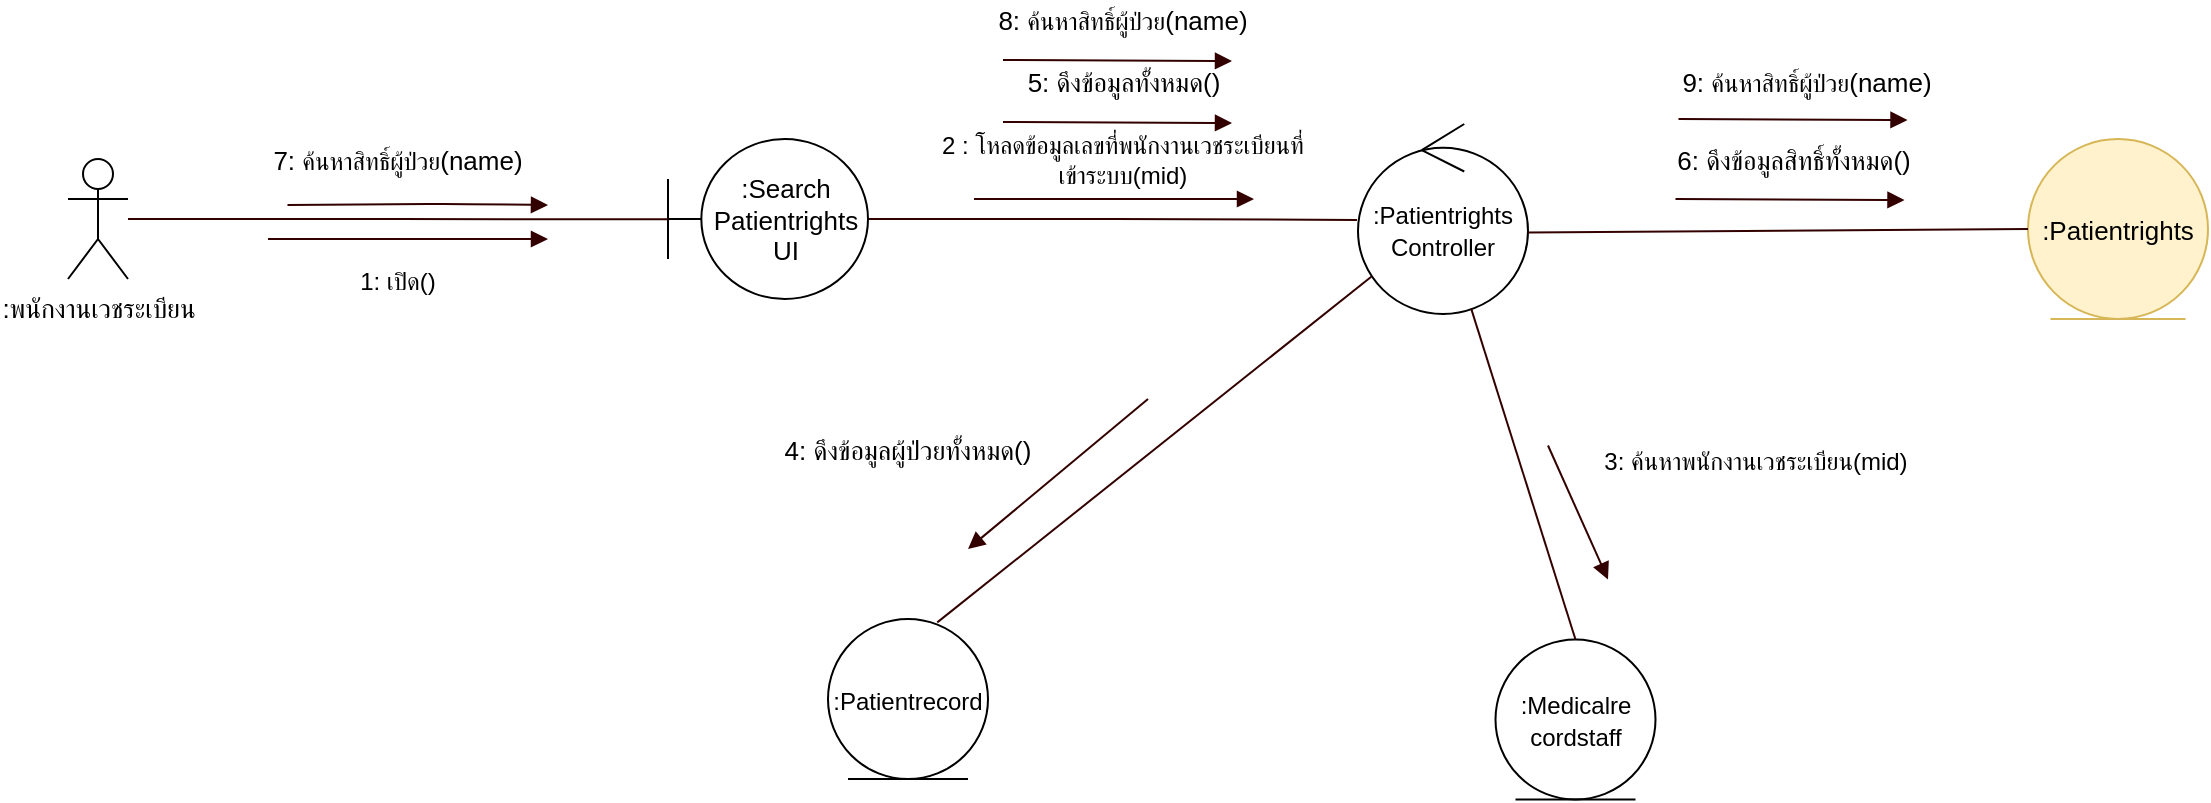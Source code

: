 <mxfile pages="6">
    <diagram id="bzJgOtCz7rdy3dgjKnZD" name="comu">
        <mxGraphModel dx="470" dy="133" grid="1" gridSize="10" guides="1" tooltips="1" connect="1" arrows="1" fold="1" page="1" pageScale="1" pageWidth="827" pageHeight="1169" math="0" shadow="0">
            <root>
                <mxCell id="LMWvbOjNEntYu6bPClK_-0"/>
                <mxCell id="LMWvbOjNEntYu6bPClK_-1" parent="LMWvbOjNEntYu6bPClK_-0"/>
                <mxCell id="jYiDK362KQe8xc3Rwrvr-0" value="" style="edgeStyle=orthogonalEdgeStyle;rounded=0;orthogonalLoop=1;jettySize=auto;html=1;endArrow=none;endFill=0;strokeColor=#330000;entryX=-0.006;entryY=0.505;entryDx=0;entryDy=0;entryPerimeter=0;" parent="LMWvbOjNEntYu6bPClK_-1" source="jYiDK362KQe8xc3Rwrvr-1" target="jYiDK362KQe8xc3Rwrvr-2" edge="1">
                    <mxGeometry relative="1" as="geometry">
                        <mxPoint x="700" y="329.5" as="targetPoint"/>
                    </mxGeometry>
                </mxCell>
                <mxCell id="jYiDK362KQe8xc3Rwrvr-1" value=":Search&lt;br&gt;Patientrights&lt;br style=&quot;font-size: 13px&quot;&gt;UI" style="shape=umlBoundary;whiteSpace=wrap;html=1;fontSize=13;" parent="LMWvbOjNEntYu6bPClK_-1" vertex="1">
                    <mxGeometry x="530" y="289.5" width="100" height="80" as="geometry"/>
                </mxCell>
                <mxCell id="jYiDK362KQe8xc3Rwrvr-2" value="&lt;font&gt;&lt;font style=&quot;font-size: 12px&quot;&gt;:Patientrights&lt;br&gt;Controller&lt;/font&gt;&lt;br style=&quot;font-size: 13px&quot;&gt;&lt;/font&gt;" style="ellipse;shape=umlControl;whiteSpace=wrap;html=1;fontSize=13;" parent="LMWvbOjNEntYu6bPClK_-1" vertex="1">
                    <mxGeometry x="875" y="282" width="85" height="95" as="geometry"/>
                </mxCell>
                <mxCell id="jYiDK362KQe8xc3Rwrvr-3" value="" style="edgeStyle=orthogonalEdgeStyle;rounded=0;orthogonalLoop=1;jettySize=auto;html=1;endArrow=none;endFill=0;strokeColor=#330000;entryX=0.002;entryY=0.502;entryDx=0;entryDy=0;entryPerimeter=0;" parent="LMWvbOjNEntYu6bPClK_-1" source="jYiDK362KQe8xc3Rwrvr-4" target="jYiDK362KQe8xc3Rwrvr-1" edge="1">
                    <mxGeometry relative="1" as="geometry">
                        <mxPoint x="295" y="329.5" as="targetPoint"/>
                    </mxGeometry>
                </mxCell>
                <mxCell id="jYiDK362KQe8xc3Rwrvr-4" value="&lt;font style=&quot;font-size: 13px&quot;&gt;:พนักงานเวชระเบียน&lt;/font&gt;" style="shape=umlActor;verticalLabelPosition=bottom;verticalAlign=top;html=1;" parent="LMWvbOjNEntYu6bPClK_-1" vertex="1">
                    <mxGeometry x="230" y="299.5" width="30" height="60" as="geometry"/>
                </mxCell>
                <mxCell id="jYiDK362KQe8xc3Rwrvr-5" value="&lt;font style=&quot;font-size: 12px&quot;&gt;:Medicalre&lt;br&gt;cordstaff&lt;/font&gt;" style="ellipse;shape=umlEntity;whiteSpace=wrap;html=1;fontSize=13;" parent="LMWvbOjNEntYu6bPClK_-1" vertex="1">
                    <mxGeometry x="943.75" y="539.75" width="80" height="80" as="geometry"/>
                </mxCell>
                <mxCell id="jYiDK362KQe8xc3Rwrvr-6" value="&lt;font style=&quot;font-size: 12px&quot;&gt;:Patientrecord&lt;/font&gt;" style="ellipse;shape=umlEntity;whiteSpace=wrap;html=1;fontSize=13;" parent="LMWvbOjNEntYu6bPClK_-1" vertex="1">
                    <mxGeometry x="610" y="529.5" width="80" height="80" as="geometry"/>
                </mxCell>
                <mxCell id="jYiDK362KQe8xc3Rwrvr-7" value=":Patientrights" style="ellipse;shape=umlEntity;whiteSpace=wrap;html=1;fillColor=#fff2cc;strokeColor=#d6b656;fontSize=13;" parent="LMWvbOjNEntYu6bPClK_-1" vertex="1">
                    <mxGeometry x="1210" y="289.5" width="90" height="90" as="geometry"/>
                </mxCell>
                <mxCell id="jYiDK362KQe8xc3Rwrvr-8" value="" style="endArrow=none;html=1;strokeColor=#330000;entryX=0.078;entryY=0.804;entryDx=0;entryDy=0;entryPerimeter=0;exitX=0.683;exitY=0.021;exitDx=0;exitDy=0;exitPerimeter=0;" parent="LMWvbOjNEntYu6bPClK_-1" source="jYiDK362KQe8xc3Rwrvr-6" target="jYiDK362KQe8xc3Rwrvr-2" edge="1">
                    <mxGeometry width="50" height="50" relative="1" as="geometry">
                        <mxPoint x="800" y="469.5" as="sourcePoint"/>
                        <mxPoint x="850" y="419.5" as="targetPoint"/>
                    </mxGeometry>
                </mxCell>
                <mxCell id="jYiDK362KQe8xc3Rwrvr-9" value="" style="endArrow=none;html=1;strokeColor=#330000;exitX=0.5;exitY=0;exitDx=0;exitDy=0;" parent="LMWvbOjNEntYu6bPClK_-1" source="jYiDK362KQe8xc3Rwrvr-5" target="jYiDK362KQe8xc3Rwrvr-2" edge="1">
                    <mxGeometry width="50" height="50" relative="1" as="geometry">
                        <mxPoint x="1000" y="469.5" as="sourcePoint"/>
                        <mxPoint x="1050" y="419.5" as="targetPoint"/>
                    </mxGeometry>
                </mxCell>
                <mxCell id="jYiDK362KQe8xc3Rwrvr-10" value="" style="endArrow=none;html=1;strokeColor=#330000;entryX=0;entryY=0.5;entryDx=0;entryDy=0;exitX=0.998;exitY=0.571;exitDx=0;exitDy=0;exitPerimeter=0;" parent="LMWvbOjNEntYu6bPClK_-1" source="jYiDK362KQe8xc3Rwrvr-2" target="jYiDK362KQe8xc3Rwrvr-7" edge="1">
                    <mxGeometry width="50" height="50" relative="1" as="geometry">
                        <mxPoint x="950" y="329.5" as="sourcePoint"/>
                        <mxPoint x="1050" y="419.5" as="targetPoint"/>
                    </mxGeometry>
                </mxCell>
                <mxCell id="jYiDK362KQe8xc3Rwrvr-11" value="&lt;font style=&quot;font-size: 12px&quot;&gt;1: เปิด()&lt;/font&gt;" style="text;html=1;strokeColor=none;fillColor=none;align=center;verticalAlign=middle;whiteSpace=wrap;rounded=0;fontSize=13;" parent="LMWvbOjNEntYu6bPClK_-1" vertex="1">
                    <mxGeometry x="370" y="349.5" width="50" height="20" as="geometry"/>
                </mxCell>
                <mxCell id="jYiDK362KQe8xc3Rwrvr-12" value="" style="endArrow=block;html=1;strokeColor=#330000;endFill=1;" parent="LMWvbOjNEntYu6bPClK_-1" edge="1">
                    <mxGeometry width="50" height="50" relative="1" as="geometry">
                        <mxPoint x="330" y="339.5" as="sourcePoint"/>
                        <mxPoint x="470" y="339.5" as="targetPoint"/>
                    </mxGeometry>
                </mxCell>
                <mxCell id="jYiDK362KQe8xc3Rwrvr-13" value="" style="endArrow=block;html=1;strokeColor=#330000;endFill=1;" parent="LMWvbOjNEntYu6bPClK_-1" edge="1">
                    <mxGeometry width="50" height="50" relative="1" as="geometry">
                        <mxPoint x="770" y="419.5" as="sourcePoint"/>
                        <mxPoint x="680" y="494.5" as="targetPoint"/>
                    </mxGeometry>
                </mxCell>
                <mxCell id="jYiDK362KQe8xc3Rwrvr-14" value="" style="endArrow=block;html=1;strokeColor=#330000;endFill=1;" parent="LMWvbOjNEntYu6bPClK_-1" edge="1">
                    <mxGeometry width="50" height="50" relative="1" as="geometry">
                        <mxPoint x="697.5" y="281" as="sourcePoint"/>
                        <mxPoint x="812" y="281.5" as="targetPoint"/>
                    </mxGeometry>
                </mxCell>
                <mxCell id="jYiDK362KQe8xc3Rwrvr-15" value="5: ดึงข้อมูลทั้งหมด()" style="text;html=1;strokeColor=none;fillColor=none;align=center;verticalAlign=middle;whiteSpace=wrap;rounded=0;fontSize=13;" parent="LMWvbOjNEntYu6bPClK_-1" vertex="1">
                    <mxGeometry x="697.5" y="251" width="120" height="20" as="geometry"/>
                </mxCell>
                <mxCell id="jYiDK362KQe8xc3Rwrvr-16" value="4: ดึงข้อมูลผู้ป่วยทั้งหมด()" style="text;html=1;strokeColor=none;fillColor=none;align=center;verticalAlign=middle;whiteSpace=wrap;rounded=0;fontSize=13;" parent="LMWvbOjNEntYu6bPClK_-1" vertex="1">
                    <mxGeometry x="570" y="434.5" width="160" height="20" as="geometry"/>
                </mxCell>
                <mxCell id="jYiDK362KQe8xc3Rwrvr-17" value="7:&amp;nbsp;&lt;span style=&quot;font-size: 12px&quot;&gt;ค้นหา&lt;/span&gt;&lt;span style=&quot;font-size: 12px&quot;&gt;สิทธิ์ผู้ป่วย&lt;/span&gt;(name)" style="text;html=1;strokeColor=none;fillColor=none;align=center;verticalAlign=middle;whiteSpace=wrap;rounded=0;fontSize=13;" parent="LMWvbOjNEntYu6bPClK_-1" vertex="1">
                    <mxGeometry x="309" y="289.5" width="172" height="20" as="geometry"/>
                </mxCell>
                <mxCell id="jYiDK362KQe8xc3Rwrvr-18" value="" style="endArrow=block;html=1;strokeColor=#330000;endFill=1;" parent="LMWvbOjNEntYu6bPClK_-1" edge="1">
                    <mxGeometry width="50" height="50" relative="1" as="geometry">
                        <mxPoint x="339.75" y="322.5" as="sourcePoint"/>
                        <mxPoint x="470" y="322.5" as="targetPoint"/>
                        <Array as="points">
                            <mxPoint x="420.25" y="322"/>
                        </Array>
                    </mxGeometry>
                </mxCell>
                <mxCell id="jYiDK362KQe8xc3Rwrvr-19" value="" style="endArrow=block;html=1;strokeColor=#330000;endFill=1;" parent="LMWvbOjNEntYu6bPClK_-1" edge="1">
                    <mxGeometry width="50" height="50" relative="1" as="geometry">
                        <mxPoint x="683" y="319.5" as="sourcePoint"/>
                        <mxPoint x="823" y="319.5" as="targetPoint"/>
                    </mxGeometry>
                </mxCell>
                <mxCell id="jYiDK362KQe8xc3Rwrvr-20" value="&lt;font style=&quot;font-size: 12px&quot;&gt;2 : โหลดข้อมูลเลขที่พนักงานเวชระเบียนที่เข้าระบบ(mid)&lt;/font&gt;" style="text;html=1;strokeColor=none;fillColor=none;align=center;verticalAlign=middle;whiteSpace=wrap;rounded=0;" parent="LMWvbOjNEntYu6bPClK_-1" vertex="1">
                    <mxGeometry x="660" y="289.5" width="195" height="20" as="geometry"/>
                </mxCell>
                <mxCell id="jYiDK362KQe8xc3Rwrvr-21" value="&lt;font style=&quot;font-size: 12px&quot;&gt;3: ค้นหาพนักงานเวชระเบียน(mid)&lt;/font&gt;" style="text;html=1;strokeColor=none;fillColor=none;align=center;verticalAlign=middle;whiteSpace=wrap;rounded=0;fontSize=13;" parent="LMWvbOjNEntYu6bPClK_-1" vertex="1">
                    <mxGeometry x="960" y="439.75" width="228" height="20" as="geometry"/>
                </mxCell>
                <mxCell id="jYiDK362KQe8xc3Rwrvr-22" value="" style="endArrow=block;html=1;strokeColor=#330000;endFill=1;" parent="LMWvbOjNEntYu6bPClK_-1" edge="1">
                    <mxGeometry width="50" height="50" relative="1" as="geometry">
                        <mxPoint x="970" y="442.75" as="sourcePoint"/>
                        <mxPoint x="1000" y="509.75" as="targetPoint"/>
                    </mxGeometry>
                </mxCell>
                <mxCell id="jYiDK362KQe8xc3Rwrvr-23" value="" style="endArrow=block;html=1;strokeColor=#330000;endFill=1;" parent="LMWvbOjNEntYu6bPClK_-1" edge="1">
                    <mxGeometry width="50" height="50" relative="1" as="geometry">
                        <mxPoint x="1033.75" y="319.5" as="sourcePoint"/>
                        <mxPoint x="1148.25" y="320" as="targetPoint"/>
                    </mxGeometry>
                </mxCell>
                <mxCell id="jYiDK362KQe8xc3Rwrvr-24" value="6: ดึงข้อมูลสิทธิ์ทั้งหมด()" style="text;html=1;strokeColor=none;fillColor=none;align=center;verticalAlign=middle;whiteSpace=wrap;rounded=0;fontSize=13;" parent="LMWvbOjNEntYu6bPClK_-1" vertex="1">
                    <mxGeometry x="1023.75" y="289.5" width="137.5" height="20" as="geometry"/>
                </mxCell>
                <mxCell id="jYiDK362KQe8xc3Rwrvr-25" value="" style="endArrow=block;html=1;strokeColor=#330000;endFill=1;" parent="LMWvbOjNEntYu6bPClK_-1" edge="1">
                    <mxGeometry width="50" height="50" relative="1" as="geometry">
                        <mxPoint x="697.5" y="250" as="sourcePoint"/>
                        <mxPoint x="812" y="250.5" as="targetPoint"/>
                    </mxGeometry>
                </mxCell>
                <mxCell id="jYiDK362KQe8xc3Rwrvr-26" value="8:&amp;nbsp;&lt;span style=&quot;font-size: 12px&quot;&gt;ค้นหา&lt;/span&gt;&lt;span style=&quot;font-size: 12px&quot;&gt;สิทธิ์ผู้ป่วย&lt;/span&gt;(name)" style="text;html=1;strokeColor=none;fillColor=none;align=center;verticalAlign=middle;whiteSpace=wrap;rounded=0;fontSize=13;" parent="LMWvbOjNEntYu6bPClK_-1" vertex="1">
                    <mxGeometry x="676.25" y="220" width="162.5" height="20" as="geometry"/>
                </mxCell>
                <mxCell id="jYiDK362KQe8xc3Rwrvr-27" value="9:&amp;nbsp;&lt;span style=&quot;font-size: 12px&quot;&gt;ค้นหา&lt;/span&gt;&lt;span style=&quot;font-size: 12px&quot;&gt;สิทธิ์ผู้ป่วย&lt;/span&gt;(name)" style="text;html=1;strokeColor=none;fillColor=none;align=center;verticalAlign=middle;whiteSpace=wrap;rounded=0;fontSize=13;" parent="LMWvbOjNEntYu6bPClK_-1" vertex="1">
                    <mxGeometry x="1017.5" y="251" width="162.5" height="20" as="geometry"/>
                </mxCell>
                <mxCell id="jYiDK362KQe8xc3Rwrvr-28" value="" style="endArrow=block;html=1;strokeColor=#330000;endFill=1;" parent="LMWvbOjNEntYu6bPClK_-1" edge="1">
                    <mxGeometry width="50" height="50" relative="1" as="geometry">
                        <mxPoint x="1035.25" y="279.5" as="sourcePoint"/>
                        <mxPoint x="1149.75" y="280" as="targetPoint"/>
                    </mxGeometry>
                </mxCell>
            </root>
        </mxGraphModel>
    </diagram>
    <diagram id="uq04VEFEQE6Xi56XoTHK" name="Communication Diagram">
        <mxGraphModel dx="1297" dy="133" grid="1" gridSize="10" guides="1" tooltips="1" connect="1" arrows="1" fold="1" page="1" pageScale="1" pageWidth="827" pageHeight="1169" math="0" shadow="0">
            <root>
                <mxCell id="0"/>
                <mxCell id="1" parent="0"/>
                <mxCell id="2" value="" style="edgeStyle=orthogonalEdgeStyle;rounded=0;orthogonalLoop=1;jettySize=auto;html=1;endArrow=none;endFill=0;strokeColor=#330000;entryX=-0.006;entryY=0.505;entryDx=0;entryDy=0;entryPerimeter=0;" parent="1" source="3" target="4" edge="1">
                    <mxGeometry relative="1" as="geometry">
                        <mxPoint x="250" y="510" as="targetPoint"/>
                    </mxGeometry>
                </mxCell>
                <mxCell id="3" value=":Search&lt;br&gt;Patientrights&lt;br style=&quot;font-size: 13px&quot;&gt;UI" style="shape=umlBoundary;whiteSpace=wrap;html=1;fontSize=13;" parent="1" vertex="1">
                    <mxGeometry x="80" y="470" width="100" height="80" as="geometry"/>
                </mxCell>
                <mxCell id="4" value="&lt;font&gt;&lt;font style=&quot;font-size: 12px&quot;&gt;:Patientrights&lt;br&gt;Controller&lt;/font&gt;&lt;br style=&quot;font-size: 13px&quot;&gt;&lt;/font&gt;" style="ellipse;shape=umlControl;whiteSpace=wrap;html=1;fontSize=13;" parent="1" vertex="1">
                    <mxGeometry x="425" y="462.5" width="85" height="95" as="geometry"/>
                </mxCell>
                <mxCell id="5" value="" style="edgeStyle=orthogonalEdgeStyle;rounded=0;orthogonalLoop=1;jettySize=auto;html=1;endArrow=none;endFill=0;strokeColor=#330000;entryX=0.002;entryY=0.502;entryDx=0;entryDy=0;entryPerimeter=0;" parent="1" source="6" target="3" edge="1">
                    <mxGeometry relative="1" as="geometry">
                        <mxPoint x="-155" y="510" as="targetPoint"/>
                    </mxGeometry>
                </mxCell>
                <mxCell id="6" value="&lt;font style=&quot;font-size: 13px&quot;&gt;:พนักงานเวชระเบียน&lt;/font&gt;" style="shape=umlActor;verticalLabelPosition=bottom;verticalAlign=top;html=1;" parent="1" vertex="1">
                    <mxGeometry x="-220" y="480" width="30" height="60" as="geometry"/>
                </mxCell>
                <mxCell id="8" value="&lt;font style=&quot;font-size: 12px&quot;&gt;:&lt;/font&gt;&lt;span style=&quot;font-size: 12px&quot;&gt;Ability&lt;br&gt;patientrights&lt;/span&gt;" style="ellipse;shape=umlEntity;whiteSpace=wrap;html=1;fontSize=14;" parent="1" vertex="1">
                    <mxGeometry x="355.5" y="790" width="80" height="80" as="geometry"/>
                </mxCell>
                <mxCell id="9" value="&lt;font style=&quot;font-size: 12px&quot;&gt;:Insurance&lt;/font&gt;" style="ellipse;shape=umlEntity;whiteSpace=wrap;html=1;fontSize=13;" parent="1" vertex="1">
                    <mxGeometry x="602.5" y="770" width="80" height="80" as="geometry"/>
                </mxCell>
                <mxCell id="10" value="&lt;font style=&quot;font-size: 12px&quot;&gt;:Medicalre&lt;br&gt;cordstaff&lt;/font&gt;" style="ellipse;shape=umlEntity;whiteSpace=wrap;html=1;fontSize=13;" parent="1" vertex="1">
                    <mxGeometry x="760" y="640" width="80" height="80" as="geometry"/>
                </mxCell>
                <mxCell id="11" value="&lt;font style=&quot;font-size: 12px&quot;&gt;:Patientrecord&lt;/font&gt;" style="ellipse;shape=umlEntity;whiteSpace=wrap;html=1;fontSize=13;" parent="1" vertex="1">
                    <mxGeometry x="160" y="710" width="80" height="80" as="geometry"/>
                </mxCell>
                <mxCell id="12" value=":Patientrights" style="ellipse;shape=umlEntity;whiteSpace=wrap;html=1;fillColor=#fff2cc;strokeColor=#d6b656;fontSize=13;" parent="1" vertex="1">
                    <mxGeometry x="760" y="470" width="90" height="90" as="geometry"/>
                </mxCell>
                <mxCell id="14" value="" style="endArrow=none;html=1;strokeColor=#330000;entryX=0.078;entryY=0.804;entryDx=0;entryDy=0;entryPerimeter=0;exitX=0.683;exitY=0.021;exitDx=0;exitDy=0;exitPerimeter=0;" parent="1" source="11" target="4" edge="1">
                    <mxGeometry width="50" height="50" relative="1" as="geometry">
                        <mxPoint x="350" y="650" as="sourcePoint"/>
                        <mxPoint x="400" y="600" as="targetPoint"/>
                    </mxGeometry>
                </mxCell>
                <mxCell id="15" value="" style="endArrow=none;html=1;strokeColor=#330000;exitX=0.5;exitY=0;exitDx=0;exitDy=0;" parent="1" source="8" target="4" edge="1">
                    <mxGeometry width="50" height="50" relative="1" as="geometry">
                        <mxPoint x="350" y="710" as="sourcePoint"/>
                        <mxPoint x="400" y="660" as="targetPoint"/>
                    </mxGeometry>
                </mxCell>
                <mxCell id="16" value="" style="endArrow=none;html=1;strokeColor=#330000;exitX=0.373;exitY=0.041;exitDx=0;exitDy=0;entryX=0.769;entryY=0.942;entryDx=0;entryDy=0;entryPerimeter=0;exitPerimeter=0;" parent="1" source="9" target="4" edge="1">
                    <mxGeometry width="50" height="50" relative="1" as="geometry">
                        <mxPoint x="550" y="710" as="sourcePoint"/>
                        <mxPoint x="480" y="538" as="targetPoint"/>
                    </mxGeometry>
                </mxCell>
                <mxCell id="17" value="" style="endArrow=none;html=1;strokeColor=#330000;entryX=0.965;entryY=0.725;entryDx=0;entryDy=0;entryPerimeter=0;exitX=0;exitY=0;exitDx=0;exitDy=0;" parent="1" source="10" target="4" edge="1">
                    <mxGeometry width="50" height="50" relative="1" as="geometry">
                        <mxPoint x="550" y="650" as="sourcePoint"/>
                        <mxPoint x="600" y="600" as="targetPoint"/>
                    </mxGeometry>
                </mxCell>
                <mxCell id="18" value="" style="endArrow=none;html=1;strokeColor=#330000;entryX=0;entryY=0.5;entryDx=0;entryDy=0;exitX=0.998;exitY=0.571;exitDx=0;exitDy=0;exitPerimeter=0;" parent="1" source="4" target="12" edge="1">
                    <mxGeometry width="50" height="50" relative="1" as="geometry">
                        <mxPoint x="500" y="510" as="sourcePoint"/>
                        <mxPoint x="600" y="600" as="targetPoint"/>
                    </mxGeometry>
                </mxCell>
                <mxCell id="19" value="&lt;font style=&quot;font-size: 12px&quot;&gt;1: เปิด()&lt;/font&gt;" style="text;html=1;strokeColor=none;fillColor=none;align=center;verticalAlign=middle;whiteSpace=wrap;rounded=0;fontSize=13;" parent="1" vertex="1">
                    <mxGeometry x="-80" y="530" width="50" height="20" as="geometry"/>
                </mxCell>
                <mxCell id="20" value="" style="endArrow=block;html=1;strokeColor=#330000;endFill=1;" parent="1" edge="1">
                    <mxGeometry width="50" height="50" relative="1" as="geometry">
                        <mxPoint x="-120" y="520" as="sourcePoint"/>
                        <mxPoint x="20" y="520" as="targetPoint"/>
                    </mxGeometry>
                </mxCell>
                <mxCell id="h2szp2nauUafBG718fgF-27" value="" style="endArrow=block;html=1;strokeColor=#330000;endFill=1;" parent="1" edge="1">
                    <mxGeometry width="50" height="50" relative="1" as="geometry">
                        <mxPoint x="320" y="600" as="sourcePoint"/>
                        <mxPoint x="230" y="675" as="targetPoint"/>
                    </mxGeometry>
                </mxCell>
                <mxCell id="h2szp2nauUafBG718fgF-29" value="" style="endArrow=block;html=1;strokeColor=#330000;endFill=1;" parent="1" edge="1">
                    <mxGeometry width="50" height="50" relative="1" as="geometry">
                        <mxPoint x="247.5" y="461.5" as="sourcePoint"/>
                        <mxPoint x="362" y="462" as="targetPoint"/>
                    </mxGeometry>
                </mxCell>
                <mxCell id="h2szp2nauUafBG718fgF-31" value="" style="endArrow=block;html=1;strokeColor=#330000;endFill=1;" parent="1" edge="1">
                    <mxGeometry width="50" height="50" relative="1" as="geometry">
                        <mxPoint x="430" y="640" as="sourcePoint"/>
                        <mxPoint x="400" y="740" as="targetPoint"/>
                    </mxGeometry>
                </mxCell>
                <mxCell id="h2szp2nauUafBG718fgF-36" value="" style="endArrow=block;html=1;strokeColor=#330000;endFill=1;" parent="1" edge="1">
                    <mxGeometry width="50" height="50" relative="1" as="geometry">
                        <mxPoint x="540" y="640" as="sourcePoint"/>
                        <mxPoint x="590" y="730" as="targetPoint"/>
                    </mxGeometry>
                </mxCell>
                <mxCell id="h2szp2nauUafBG718fgF-37" value="6: ดึงข้อมูลทั้งหมด()" style="text;html=1;strokeColor=none;fillColor=none;align=center;verticalAlign=middle;whiteSpace=wrap;rounded=0;fontSize=13;" parent="1" vertex="1">
                    <mxGeometry x="610" y="540" width="120" height="20" as="geometry"/>
                </mxCell>
                <mxCell id="h2szp2nauUafBG718fgF-38" value="" style="endArrow=block;html=1;strokeColor=#330000;endFill=1;" parent="1" edge="1">
                    <mxGeometry width="50" height="50" relative="1" as="geometry">
                        <mxPoint x="597.5" y="557.5" as="sourcePoint"/>
                        <mxPoint x="687.5" y="602.5" as="targetPoint"/>
                    </mxGeometry>
                </mxCell>
                <mxCell id="z9MVR2eJeC6F_kS9CsIq-20" value="4: ดึงข้อมูลทั้งหมด()" style="text;html=1;strokeColor=none;fillColor=none;align=center;verticalAlign=middle;whiteSpace=wrap;rounded=0;fontSize=13;" parent="1" vertex="1">
                    <mxGeometry x="247.5" y="431.5" width="120" height="20" as="geometry"/>
                </mxCell>
                <mxCell id="z9MVR2eJeC6F_kS9CsIq-21" value="6: ดึงข้อมูลผู้ป่วยทั้งหมด()" style="text;html=1;strokeColor=none;fillColor=none;align=center;verticalAlign=middle;whiteSpace=wrap;rounded=0;fontSize=13;" parent="1" vertex="1">
                    <mxGeometry x="120" y="615" width="160" height="20" as="geometry"/>
                </mxCell>
                <mxCell id="z9MVR2eJeC6F_kS9CsIq-22" value="6: ดึงข้อมูลทั้งหมด()" style="text;html=1;strokeColor=none;fillColor=none;align=center;verticalAlign=middle;whiteSpace=wrap;rounded=0;fontSize=13;" parent="1" vertex="1">
                    <mxGeometry x="447.5" y="680" width="120" height="20" as="geometry"/>
                </mxCell>
                <mxCell id="z9MVR2eJeC6F_kS9CsIq-23" value="6: ดึงข้อมูลทั้งหมด()" style="text;html=1;strokeColor=none;fillColor=none;align=center;verticalAlign=middle;whiteSpace=wrap;rounded=0;fontSize=13;" parent="1" vertex="1">
                    <mxGeometry x="294" y="665" width="120" height="20" as="geometry"/>
                </mxCell>
                <mxCell id="z9MVR2eJeC6F_kS9CsIq-24" value="7:&amp;nbsp;&lt;span style=&quot;font-size: 12px&quot;&gt;ค้นหา&lt;/span&gt;&lt;span style=&quot;font-size: 12px&quot;&gt;สิทธิ์ผู้ป่วย&lt;/span&gt;(name)" style="text;html=1;strokeColor=none;fillColor=none;align=center;verticalAlign=middle;whiteSpace=wrap;rounded=0;fontSize=13;" parent="1" vertex="1">
                    <mxGeometry x="-141" y="470" width="172" height="20" as="geometry"/>
                </mxCell>
                <mxCell id="z9MVR2eJeC6F_kS9CsIq-25" value="" style="endArrow=block;html=1;strokeColor=#330000;endFill=1;" parent="1" edge="1">
                    <mxGeometry width="50" height="50" relative="1" as="geometry">
                        <mxPoint x="-110.25" y="503" as="sourcePoint"/>
                        <mxPoint x="20" y="503" as="targetPoint"/>
                        <Array as="points">
                            <mxPoint x="-29.75" y="502.5"/>
                        </Array>
                    </mxGeometry>
                </mxCell>
                <mxCell id="zBfoiULTujSo1-oZpwFO-20" value="" style="endArrow=block;html=1;strokeColor=#330000;endFill=1;" parent="1" edge="1">
                    <mxGeometry width="50" height="50" relative="1" as="geometry">
                        <mxPoint x="233" y="500" as="sourcePoint"/>
                        <mxPoint x="373" y="500" as="targetPoint"/>
                    </mxGeometry>
                </mxCell>
                <mxCell id="zBfoiULTujSo1-oZpwFO-21" value="&lt;font style=&quot;font-size: 12px&quot;&gt;2 : โหลดข้อมูลเลขที่พนักงานเวชระเบียนที่เข้าระบบ(mid)&lt;/font&gt;" style="text;html=1;strokeColor=none;fillColor=none;align=center;verticalAlign=middle;whiteSpace=wrap;rounded=0;" parent="1" vertex="1">
                    <mxGeometry x="210" y="470" width="195" height="20" as="geometry"/>
                </mxCell>
                <mxCell id="zBfoiULTujSo1-oZpwFO-22" value="&lt;font style=&quot;font-size: 12px&quot;&gt;3: ค้นหาพนักงานเวชระเบียน(mid)&lt;/font&gt;" style="text;html=1;strokeColor=none;fillColor=none;align=center;verticalAlign=middle;whiteSpace=wrap;rounded=0;fontSize=13;" parent="1" vertex="1">
                    <mxGeometry x="692" y="585" width="228" height="20" as="geometry"/>
                </mxCell>
                <mxCell id="zBfoiULTujSo1-oZpwFO-23" value="" style="endArrow=block;html=1;strokeColor=#330000;endFill=1;" parent="1" edge="1">
                    <mxGeometry width="50" height="50" relative="1" as="geometry">
                        <mxPoint x="690" y="608" as="sourcePoint"/>
                        <mxPoint x="760" y="638" as="targetPoint"/>
                    </mxGeometry>
                </mxCell>
                <mxCell id="9xPJgWfNeSfDZ_Khho-b-20" value="" style="endArrow=block;html=1;strokeColor=#330000;endFill=1;" parent="1" edge="1">
                    <mxGeometry width="50" height="50" relative="1" as="geometry">
                        <mxPoint x="583.75" y="500" as="sourcePoint"/>
                        <mxPoint x="698.25" y="500.5" as="targetPoint"/>
                    </mxGeometry>
                </mxCell>
                <mxCell id="9xPJgWfNeSfDZ_Khho-b-21" value="5: ดึงข้อมูลสิทธิ์ทั้งหมด()" style="text;html=1;strokeColor=none;fillColor=none;align=center;verticalAlign=middle;whiteSpace=wrap;rounded=0;fontSize=13;" parent="1" vertex="1">
                    <mxGeometry x="573.75" y="470" width="137.5" height="20" as="geometry"/>
                </mxCell>
                <mxCell id="1nXE--oQEknWn3eENVXs-20" value="" style="endArrow=block;html=1;strokeColor=#330000;endFill=1;" parent="1" edge="1">
                    <mxGeometry width="50" height="50" relative="1" as="geometry">
                        <mxPoint x="247.5" y="430.5" as="sourcePoint"/>
                        <mxPoint x="362" y="431" as="targetPoint"/>
                    </mxGeometry>
                </mxCell>
                <mxCell id="1nXE--oQEknWn3eENVXs-21" value="8:&amp;nbsp;&lt;span style=&quot;font-size: 12px&quot;&gt;ค้นหา&lt;/span&gt;&lt;span style=&quot;font-size: 12px&quot;&gt;สิทธิ์ผู้ป่วย&lt;/span&gt;(name)" style="text;html=1;strokeColor=none;fillColor=none;align=center;verticalAlign=middle;whiteSpace=wrap;rounded=0;fontSize=13;" parent="1" vertex="1">
                    <mxGeometry x="226.25" y="400.5" width="162.5" height="20" as="geometry"/>
                </mxCell>
                <mxCell id="1nXE--oQEknWn3eENVXs-22" value="9:&amp;nbsp;&lt;span style=&quot;font-size: 12px&quot;&gt;ค้นหา&lt;/span&gt;&lt;span style=&quot;font-size: 12px&quot;&gt;สิทธิ์ผู้ป่วย&lt;/span&gt;(name)" style="text;html=1;strokeColor=none;fillColor=none;align=center;verticalAlign=middle;whiteSpace=wrap;rounded=0;fontSize=13;" parent="1" vertex="1">
                    <mxGeometry x="567.5" y="431.5" width="162.5" height="20" as="geometry"/>
                </mxCell>
                <mxCell id="1nXE--oQEknWn3eENVXs-23" value="" style="endArrow=block;html=1;strokeColor=#330000;endFill=1;" parent="1" edge="1">
                    <mxGeometry width="50" height="50" relative="1" as="geometry">
                        <mxPoint x="585.25" y="460" as="sourcePoint"/>
                        <mxPoint x="699.75" y="460.5" as="targetPoint"/>
                    </mxGeometry>
                </mxCell>
                <mxCell id="1nXE--oQEknWn3eENVXs-24" value="" style="edgeStyle=orthogonalEdgeStyle;rounded=0;orthogonalLoop=1;jettySize=auto;html=1;endArrow=none;endFill=0;strokeColor=#330000;entryX=-0.006;entryY=0.505;entryDx=0;entryDy=0;entryPerimeter=0;" parent="1" source="1nXE--oQEknWn3eENVXs-25" target="1nXE--oQEknWn3eENVXs-26" edge="1">
                    <mxGeometry relative="1" as="geometry">
                        <mxPoint x="207.5" y="1179.5" as="targetPoint"/>
                    </mxGeometry>
                </mxCell>
                <mxCell id="1nXE--oQEknWn3eENVXs-25" value=":Search&lt;br&gt;Patientrights&lt;br style=&quot;font-size: 13px&quot;&gt;UI" style="shape=umlBoundary;whiteSpace=wrap;html=1;fontSize=13;" parent="1" vertex="1">
                    <mxGeometry x="37.5" y="1139.5" width="100" height="80" as="geometry"/>
                </mxCell>
                <mxCell id="1nXE--oQEknWn3eENVXs-26" value="&lt;font&gt;&lt;font style=&quot;font-size: 12px&quot;&gt;:Patientrights&lt;br&gt;Controller&lt;/font&gt;&lt;br style=&quot;font-size: 13px&quot;&gt;&lt;/font&gt;" style="ellipse;shape=umlControl;whiteSpace=wrap;html=1;fontSize=13;" parent="1" vertex="1">
                    <mxGeometry x="382.5" y="1132" width="85" height="95" as="geometry"/>
                </mxCell>
                <mxCell id="1nXE--oQEknWn3eENVXs-27" value="" style="edgeStyle=orthogonalEdgeStyle;rounded=0;orthogonalLoop=1;jettySize=auto;html=1;endArrow=none;endFill=0;strokeColor=#330000;entryX=0.002;entryY=0.502;entryDx=0;entryDy=0;entryPerimeter=0;" parent="1" source="1nXE--oQEknWn3eENVXs-28" target="1nXE--oQEknWn3eENVXs-25" edge="1">
                    <mxGeometry relative="1" as="geometry">
                        <mxPoint x="-197.5" y="1179.5" as="targetPoint"/>
                    </mxGeometry>
                </mxCell>
                <mxCell id="1nXE--oQEknWn3eENVXs-28" value="&lt;font style=&quot;font-size: 13px&quot;&gt;:พนักงานเวชระเบียน&lt;/font&gt;" style="shape=umlActor;verticalLabelPosition=bottom;verticalAlign=top;html=1;" parent="1" vertex="1">
                    <mxGeometry x="-262.5" y="1149.5" width="30" height="60" as="geometry"/>
                </mxCell>
                <mxCell id="1nXE--oQEknWn3eENVXs-29" value="&lt;font style=&quot;font-size: 12px&quot;&gt;:&lt;/font&gt;&lt;span style=&quot;font-size: 12px&quot;&gt;Ability&lt;br&gt;patientrights&lt;/span&gt;" style="ellipse;shape=umlEntity;whiteSpace=wrap;html=1;fontSize=14;" parent="1" vertex="1">
                    <mxGeometry x="313" y="1459.5" width="80" height="80" as="geometry"/>
                </mxCell>
                <mxCell id="1nXE--oQEknWn3eENVXs-30" value="&lt;font style=&quot;font-size: 12px&quot;&gt;:Insurance&lt;/font&gt;" style="ellipse;shape=umlEntity;whiteSpace=wrap;html=1;fontSize=13;" parent="1" vertex="1">
                    <mxGeometry x="560" y="1439.5" width="80" height="80" as="geometry"/>
                </mxCell>
                <mxCell id="1nXE--oQEknWn3eENVXs-31" value="&lt;font style=&quot;font-size: 12px&quot;&gt;:Medicalre&lt;br&gt;cordstaff&lt;/font&gt;" style="ellipse;shape=umlEntity;whiteSpace=wrap;html=1;fontSize=13;" parent="1" vertex="1">
                    <mxGeometry x="780" y="1379.5" width="80" height="80" as="geometry"/>
                </mxCell>
                <mxCell id="1nXE--oQEknWn3eENVXs-32" value="&lt;font style=&quot;font-size: 12px&quot;&gt;:Patientrecord&lt;/font&gt;" style="ellipse;shape=umlEntity;whiteSpace=wrap;html=1;fontSize=13;" parent="1" vertex="1">
                    <mxGeometry x="117.5" y="1379.5" width="80" height="80" as="geometry"/>
                </mxCell>
                <mxCell id="1nXE--oQEknWn3eENVXs-33" value=":Patientrights" style="ellipse;shape=umlEntity;whiteSpace=wrap;html=1;fillColor=#fff2cc;strokeColor=#d6b656;fontSize=13;" parent="1" vertex="1">
                    <mxGeometry x="717.5" y="1139.5" width="90" height="90" as="geometry"/>
                </mxCell>
                <mxCell id="1nXE--oQEknWn3eENVXs-34" value="" style="endArrow=none;html=1;strokeColor=#330000;entryX=0.078;entryY=0.804;entryDx=0;entryDy=0;entryPerimeter=0;exitX=0.683;exitY=0.021;exitDx=0;exitDy=0;exitPerimeter=0;" parent="1" source="1nXE--oQEknWn3eENVXs-32" target="1nXE--oQEknWn3eENVXs-26" edge="1">
                    <mxGeometry width="50" height="50" relative="1" as="geometry">
                        <mxPoint x="307.5" y="1319.5" as="sourcePoint"/>
                        <mxPoint x="357.5" y="1269.5" as="targetPoint"/>
                    </mxGeometry>
                </mxCell>
                <mxCell id="1nXE--oQEknWn3eENVXs-35" value="" style="endArrow=none;html=1;strokeColor=#330000;exitX=0.5;exitY=0;exitDx=0;exitDy=0;" parent="1" source="1nXE--oQEknWn3eENVXs-29" target="1nXE--oQEknWn3eENVXs-26" edge="1">
                    <mxGeometry width="50" height="50" relative="1" as="geometry">
                        <mxPoint x="307.5" y="1379.5" as="sourcePoint"/>
                        <mxPoint x="357.5" y="1329.5" as="targetPoint"/>
                    </mxGeometry>
                </mxCell>
                <mxCell id="1nXE--oQEknWn3eENVXs-36" value="" style="endArrow=none;html=1;strokeColor=#330000;exitX=0.373;exitY=0.041;exitDx=0;exitDy=0;entryX=0.769;entryY=0.942;entryDx=0;entryDy=0;entryPerimeter=0;exitPerimeter=0;" parent="1" source="1nXE--oQEknWn3eENVXs-30" target="1nXE--oQEknWn3eENVXs-26" edge="1">
                    <mxGeometry width="50" height="50" relative="1" as="geometry">
                        <mxPoint x="507.5" y="1379.5" as="sourcePoint"/>
                        <mxPoint x="437.5" y="1207.5" as="targetPoint"/>
                    </mxGeometry>
                </mxCell>
                <mxCell id="1nXE--oQEknWn3eENVXs-37" value="" style="endArrow=none;html=1;strokeColor=#330000;entryX=0.965;entryY=0.725;entryDx=0;entryDy=0;entryPerimeter=0;exitX=0;exitY=0;exitDx=0;exitDy=0;" parent="1" source="1nXE--oQEknWn3eENVXs-31" target="1nXE--oQEknWn3eENVXs-26" edge="1">
                    <mxGeometry width="50" height="50" relative="1" as="geometry">
                        <mxPoint x="507.5" y="1319.5" as="sourcePoint"/>
                        <mxPoint x="557.5" y="1269.5" as="targetPoint"/>
                    </mxGeometry>
                </mxCell>
                <mxCell id="1nXE--oQEknWn3eENVXs-38" value="" style="endArrow=none;html=1;strokeColor=#330000;entryX=0;entryY=0.5;entryDx=0;entryDy=0;exitX=0.998;exitY=0.571;exitDx=0;exitDy=0;exitPerimeter=0;" parent="1" source="1nXE--oQEknWn3eENVXs-26" target="1nXE--oQEknWn3eENVXs-33" edge="1">
                    <mxGeometry width="50" height="50" relative="1" as="geometry">
                        <mxPoint x="457.5" y="1179.5" as="sourcePoint"/>
                        <mxPoint x="557.5" y="1269.5" as="targetPoint"/>
                    </mxGeometry>
                </mxCell>
                <mxCell id="1nXE--oQEknWn3eENVXs-39" value="&lt;font style=&quot;font-size: 12px&quot;&gt;1: เปิด()&lt;/font&gt;" style="text;html=1;strokeColor=none;fillColor=none;align=center;verticalAlign=middle;whiteSpace=wrap;rounded=0;fontSize=13;" parent="1" vertex="1">
                    <mxGeometry x="-122.5" y="1199.5" width="50" height="20" as="geometry"/>
                </mxCell>
                <mxCell id="1nXE--oQEknWn3eENVXs-40" value="" style="endArrow=block;html=1;strokeColor=#330000;endFill=1;" parent="1" edge="1">
                    <mxGeometry width="50" height="50" relative="1" as="geometry">
                        <mxPoint x="-162.5" y="1189.5" as="sourcePoint"/>
                        <mxPoint x="-22.5" y="1189.5" as="targetPoint"/>
                    </mxGeometry>
                </mxCell>
                <mxCell id="1nXE--oQEknWn3eENVXs-41" value="" style="endArrow=block;html=1;strokeColor=#330000;endFill=1;" parent="1" edge="1">
                    <mxGeometry width="50" height="50" relative="1" as="geometry">
                        <mxPoint x="257.5" y="1290" as="sourcePoint"/>
                        <mxPoint x="167.5" y="1365" as="targetPoint"/>
                    </mxGeometry>
                </mxCell>
                <mxCell id="1nXE--oQEknWn3eENVXs-42" value="" style="endArrow=block;html=1;strokeColor=#330000;endFill=1;" parent="1" edge="1">
                    <mxGeometry width="50" height="50" relative="1" as="geometry">
                        <mxPoint x="205" y="1131" as="sourcePoint"/>
                        <mxPoint x="319.5" y="1131.5" as="targetPoint"/>
                    </mxGeometry>
                </mxCell>
                <mxCell id="1nXE--oQEknWn3eENVXs-43" value="" style="endArrow=block;html=1;strokeColor=#330000;endFill=1;" parent="1" edge="1">
                    <mxGeometry width="50" height="50" relative="1" as="geometry">
                        <mxPoint x="360" y="1400" as="sourcePoint"/>
                        <mxPoint x="345.5" y="1449.5" as="targetPoint"/>
                    </mxGeometry>
                </mxCell>
                <mxCell id="1nXE--oQEknWn3eENVXs-44" value="" style="endArrow=block;html=1;strokeColor=#330000;endFill=1;" parent="1" edge="1">
                    <mxGeometry width="50" height="50" relative="1" as="geometry">
                        <mxPoint x="540" y="1390" as="sourcePoint"/>
                        <mxPoint x="567.5" y="1439.5" as="targetPoint"/>
                    </mxGeometry>
                </mxCell>
                <mxCell id="1nXE--oQEknWn3eENVXs-45" value="6: ดึงข้อมูลทั้งหมด()" style="text;html=1;strokeColor=none;fillColor=none;align=center;verticalAlign=middle;whiteSpace=wrap;rounded=0;fontSize=13;" parent="1" vertex="1">
                    <mxGeometry x="632.5" y="1262.5" width="120" height="20" as="geometry"/>
                </mxCell>
                <mxCell id="1nXE--oQEknWn3eENVXs-46" value="" style="endArrow=block;html=1;strokeColor=#330000;endFill=1;" parent="1" edge="1">
                    <mxGeometry width="50" height="50" relative="1" as="geometry">
                        <mxPoint x="620" y="1280" as="sourcePoint"/>
                        <mxPoint x="710" y="1325" as="targetPoint"/>
                    </mxGeometry>
                </mxCell>
                <mxCell id="1nXE--oQEknWn3eENVXs-47" value="4: ดึงข้อมูลทั้งหมด()" style="text;html=1;strokeColor=none;fillColor=none;align=center;verticalAlign=middle;whiteSpace=wrap;rounded=0;fontSize=13;" parent="1" vertex="1">
                    <mxGeometry x="205" y="1101" width="120" height="20" as="geometry"/>
                </mxCell>
                <mxCell id="1nXE--oQEknWn3eENVXs-48" value="9: ดึงข้อมูลผู้ป่วยทั้งหมด()" style="text;html=1;strokeColor=none;fillColor=none;align=center;verticalAlign=middle;whiteSpace=wrap;rounded=0;fontSize=13;" parent="1" vertex="1">
                    <mxGeometry x="57.5" y="1305" width="160" height="20" as="geometry"/>
                </mxCell>
                <mxCell id="1nXE--oQEknWn3eENVXs-49" value="7: ดึงข้อมูลทั้งหมด()" style="text;html=1;strokeColor=none;fillColor=none;align=center;verticalAlign=middle;whiteSpace=wrap;rounded=0;fontSize=13;" parent="1" vertex="1">
                    <mxGeometry x="435.5" y="1409.5" width="120" height="20" as="geometry"/>
                </mxCell>
                <mxCell id="1nXE--oQEknWn3eENVXs-50" value="8: ดึงข้อมูลทั้งหมด()" style="text;html=1;strokeColor=none;fillColor=none;align=center;verticalAlign=middle;whiteSpace=wrap;rounded=0;fontSize=13;" parent="1" vertex="1">
                    <mxGeometry x="235.5" y="1400" width="120" height="20" as="geometry"/>
                </mxCell>
                <mxCell id="1nXE--oQEknWn3eENVXs-51" value="10:&amp;nbsp;&lt;span style=&quot;font-size: 12px&quot;&gt;ค้นหา&lt;/span&gt;&lt;span style=&quot;font-size: 12px&quot;&gt;สิทธิ์ผู้ป่วย&lt;/span&gt;(name)" style="text;html=1;strokeColor=none;fillColor=none;align=center;verticalAlign=middle;whiteSpace=wrap;rounded=0;fontSize=13;" parent="1" vertex="1">
                    <mxGeometry x="-183.5" y="1139.5" width="172" height="20" as="geometry"/>
                </mxCell>
                <mxCell id="1nXE--oQEknWn3eENVXs-52" value="" style="endArrow=block;html=1;strokeColor=#330000;endFill=1;" parent="1" edge="1">
                    <mxGeometry width="50" height="50" relative="1" as="geometry">
                        <mxPoint x="-152.75" y="1172.5" as="sourcePoint"/>
                        <mxPoint x="-22.5" y="1172.5" as="targetPoint"/>
                        <Array as="points">
                            <mxPoint x="-72.25" y="1172"/>
                        </Array>
                    </mxGeometry>
                </mxCell>
                <mxCell id="1nXE--oQEknWn3eENVXs-53" value="" style="endArrow=block;html=1;strokeColor=#330000;endFill=1;" parent="1" edge="1">
                    <mxGeometry width="50" height="50" relative="1" as="geometry">
                        <mxPoint x="190.5" y="1169.5" as="sourcePoint"/>
                        <mxPoint x="330.5" y="1169.5" as="targetPoint"/>
                    </mxGeometry>
                </mxCell>
                <mxCell id="1nXE--oQEknWn3eENVXs-54" value="&lt;font style=&quot;font-size: 12px&quot;&gt;2 : โหลดข้อมูลเลขที่พนักงานเวชระเบียนที่เข้าระบบ(mid)&lt;/font&gt;" style="text;html=1;strokeColor=none;fillColor=none;align=center;verticalAlign=middle;whiteSpace=wrap;rounded=0;" parent="1" vertex="1">
                    <mxGeometry x="167.5" y="1139.5" width="195" height="20" as="geometry"/>
                </mxCell>
                <mxCell id="1nXE--oQEknWn3eENVXs-55" value="&lt;font style=&quot;font-size: 12px&quot;&gt;3: ค้นหาพนักงานเวชระเบียน(mid)&lt;/font&gt;" style="text;html=1;strokeColor=none;fillColor=none;align=center;verticalAlign=middle;whiteSpace=wrap;rounded=0;fontSize=13;" parent="1" vertex="1">
                    <mxGeometry x="719.5" y="1321.5" width="228" height="20" as="geometry"/>
                </mxCell>
                <mxCell id="1nXE--oQEknWn3eENVXs-56" value="" style="endArrow=block;html=1;strokeColor=#330000;endFill=1;exitX=0;exitY=0.75;exitDx=0;exitDy=0;" parent="1" source="1nXE--oQEknWn3eENVXs-55" edge="1">
                    <mxGeometry width="50" height="50" relative="1" as="geometry">
                        <mxPoint x="717.5" y="1344.5" as="sourcePoint"/>
                        <mxPoint x="787.5" y="1374.5" as="targetPoint"/>
                    </mxGeometry>
                </mxCell>
                <mxCell id="1nXE--oQEknWn3eENVXs-57" value="" style="endArrow=block;html=1;strokeColor=#330000;endFill=1;" parent="1" edge="1">
                    <mxGeometry width="50" height="50" relative="1" as="geometry">
                        <mxPoint x="541.25" y="1169.5" as="sourcePoint"/>
                        <mxPoint x="655.75" y="1170" as="targetPoint"/>
                    </mxGeometry>
                </mxCell>
                <mxCell id="1nXE--oQEknWn3eENVXs-58" value="5: ดึงข้อมูลสิทธิ์ทั้งหมด()" style="text;html=1;strokeColor=none;fillColor=none;align=center;verticalAlign=middle;whiteSpace=wrap;rounded=0;fontSize=13;" parent="1" vertex="1">
                    <mxGeometry x="531.25" y="1139.5" width="137.5" height="20" as="geometry"/>
                </mxCell>
                <mxCell id="1nXE--oQEknWn3eENVXs-59" value="" style="endArrow=block;html=1;strokeColor=#330000;endFill=1;" parent="1" edge="1">
                    <mxGeometry width="50" height="50" relative="1" as="geometry">
                        <mxPoint x="205" y="1100" as="sourcePoint"/>
                        <mxPoint x="319.5" y="1100.5" as="targetPoint"/>
                    </mxGeometry>
                </mxCell>
                <mxCell id="1nXE--oQEknWn3eENVXs-60" value="11:&amp;nbsp;&lt;span style=&quot;font-size: 12px&quot;&gt;ค้นหา&lt;/span&gt;&lt;span style=&quot;font-size: 12px&quot;&gt;สิทธิ์ผู้ป่วย&lt;/span&gt;(name)" style="text;html=1;strokeColor=none;fillColor=none;align=center;verticalAlign=middle;whiteSpace=wrap;rounded=0;fontSize=13;" parent="1" vertex="1">
                    <mxGeometry x="183.75" y="1070" width="162.5" height="20" as="geometry"/>
                </mxCell>
                <mxCell id="1nXE--oQEknWn3eENVXs-61" value="12:&amp;nbsp;&lt;span style=&quot;font-size: 12px&quot;&gt;ค้นหา&lt;/span&gt;&lt;span style=&quot;font-size: 12px&quot;&gt;สิทธิ์ผู้ป่วย&lt;/span&gt;(name)" style="text;html=1;strokeColor=none;fillColor=none;align=center;verticalAlign=middle;whiteSpace=wrap;rounded=0;fontSize=13;" parent="1" vertex="1">
                    <mxGeometry x="525" y="1101" width="162.5" height="20" as="geometry"/>
                </mxCell>
                <mxCell id="1nXE--oQEknWn3eENVXs-62" value="" style="endArrow=block;html=1;strokeColor=#330000;endFill=1;" parent="1" edge="1">
                    <mxGeometry width="50" height="50" relative="1" as="geometry">
                        <mxPoint x="542.75" y="1129.5" as="sourcePoint"/>
                        <mxPoint x="657.25" y="1130" as="targetPoint"/>
                    </mxGeometry>
                </mxCell>
                <mxCell id="1nXE--oQEknWn3eENVXs-63" value="" style="endArrow=block;html=1;strokeColor=#330000;endFill=1;" parent="1" edge="1">
                    <mxGeometry width="50" height="50" relative="1" as="geometry">
                        <mxPoint x="355.5" y="1207.5" as="sourcePoint"/>
                        <mxPoint x="265.5" y="1282.5" as="targetPoint"/>
                    </mxGeometry>
                </mxCell>
                <mxCell id="1nXE--oQEknWn3eENVXs-64" value="16:&amp;nbsp;&lt;span style=&quot;font-size: 12px&quot;&gt;ค้นหา&lt;/span&gt;&lt;span style=&quot;font-size: 12px&quot;&gt;สิทธิ์ผู้ป่วย&lt;/span&gt;(name)" style="text;html=1;strokeColor=none;fillColor=none;align=center;verticalAlign=middle;whiteSpace=wrap;rounded=0;fontSize=13;" parent="1" vertex="1">
                    <mxGeometry x="155.5" y="1222.5" width="160" height="20" as="geometry"/>
                </mxCell>
                <mxCell id="1nXE--oQEknWn3eENVXs-65" value="" style="endArrow=block;html=1;strokeColor=#330000;endFill=1;" parent="1" edge="1">
                    <mxGeometry width="50" height="50" relative="1" as="geometry">
                        <mxPoint x="383.75" y="1300.75" as="sourcePoint"/>
                        <mxPoint x="362.5" y="1362.25" as="targetPoint"/>
                    </mxGeometry>
                </mxCell>
                <mxCell id="1nXE--oQEknWn3eENVXs-66" value="15:&amp;nbsp;&lt;span style=&quot;font-size: 12px&quot;&gt;ค้นหา&lt;/span&gt;&lt;span style=&quot;font-size: 12px&quot;&gt;สิทธิ์ผู้ป่วย&lt;/span&gt;(name)" style="text;html=1;strokeColor=none;fillColor=none;align=center;verticalAlign=middle;whiteSpace=wrap;rounded=0;fontSize=13;" parent="1" vertex="1">
                    <mxGeometry x="247.5" y="1320" width="120" height="20" as="geometry"/>
                </mxCell>
                <mxCell id="1nXE--oQEknWn3eENVXs-67" value="" style="endArrow=block;html=1;strokeColor=#330000;endFill=1;" parent="1" edge="1">
                    <mxGeometry width="50" height="50" relative="1" as="geometry">
                        <mxPoint x="490" y="1320" as="sourcePoint"/>
                        <mxPoint x="525" y="1379.5" as="targetPoint"/>
                    </mxGeometry>
                </mxCell>
                <mxCell id="1nXE--oQEknWn3eENVXs-68" value="14:&amp;nbsp;&lt;span style=&quot;font-size: 12px&quot;&gt;ค้นหา&lt;/span&gt;&lt;span style=&quot;font-size: 12px&quot;&gt;สิทธิ์ผู้ป่วย&lt;/span&gt;(name)" style="text;html=1;strokeColor=none;fillColor=none;align=center;verticalAlign=middle;whiteSpace=wrap;rounded=0;fontSize=13;" parent="1" vertex="1">
                    <mxGeometry x="393" y="1341.5" width="120" height="20" as="geometry"/>
                </mxCell>
                <mxCell id="1nXE--oQEknWn3eENVXs-69" value="13:&amp;nbsp;&lt;span style=&quot;font-size: 12px&quot;&gt;ค้นหา&lt;/span&gt;&lt;span style=&quot;font-size: 12px&quot;&gt;สิทธิ์ผู้ป่วย&lt;/span&gt;(name)" style="text;html=1;strokeColor=none;fillColor=none;align=center;verticalAlign=middle;whiteSpace=wrap;rounded=0;fontSize=13;" parent="1" vertex="1">
                    <mxGeometry x="537.5" y="1209.5" width="120" height="20" as="geometry"/>
                </mxCell>
                <mxCell id="1nXE--oQEknWn3eENVXs-70" value="" style="endArrow=block;html=1;strokeColor=#330000;endFill=1;" parent="1" edge="1">
                    <mxGeometry width="50" height="50" relative="1" as="geometry">
                        <mxPoint x="525" y="1227" as="sourcePoint"/>
                        <mxPoint x="615" y="1272" as="targetPoint"/>
                    </mxGeometry>
                </mxCell>
                <mxCell id="1nXE--oQEknWn3eENVXs-71" value="" style="edgeStyle=orthogonalEdgeStyle;rounded=0;orthogonalLoop=1;jettySize=auto;html=1;endArrow=none;endFill=0;strokeColor=#330000;entryX=-0.006;entryY=0.505;entryDx=0;entryDy=0;entryPerimeter=0;" parent="1" source="1nXE--oQEknWn3eENVXs-72" target="1nXE--oQEknWn3eENVXs-73" edge="1">
                    <mxGeometry relative="1" as="geometry">
                        <mxPoint x="1750" y="549.75" as="targetPoint"/>
                    </mxGeometry>
                </mxCell>
                <mxCell id="1nXE--oQEknWn3eENVXs-72" value=":Search&lt;br&gt;Patientrights&lt;br style=&quot;font-size: 13px&quot;&gt;UI" style="shape=umlBoundary;whiteSpace=wrap;html=1;fontSize=13;" parent="1" vertex="1">
                    <mxGeometry x="1580" y="509.75" width="100" height="80" as="geometry"/>
                </mxCell>
                <mxCell id="1nXE--oQEknWn3eENVXs-73" value="&lt;font&gt;&lt;font style=&quot;font-size: 12px&quot;&gt;:Patientrights&lt;br&gt;Controller&lt;/font&gt;&lt;br style=&quot;font-size: 13px&quot;&gt;&lt;/font&gt;" style="ellipse;shape=umlControl;whiteSpace=wrap;html=1;fontSize=13;" parent="1" vertex="1">
                    <mxGeometry x="1925" y="502.25" width="85" height="95" as="geometry"/>
                </mxCell>
                <mxCell id="1nXE--oQEknWn3eENVXs-74" value="" style="edgeStyle=orthogonalEdgeStyle;rounded=0;orthogonalLoop=1;jettySize=auto;html=1;endArrow=none;endFill=0;strokeColor=#330000;entryX=0.002;entryY=0.502;entryDx=0;entryDy=0;entryPerimeter=0;" parent="1" source="1nXE--oQEknWn3eENVXs-75" target="1nXE--oQEknWn3eENVXs-72" edge="1">
                    <mxGeometry relative="1" as="geometry">
                        <mxPoint x="1345" y="549.75" as="targetPoint"/>
                    </mxGeometry>
                </mxCell>
                <mxCell id="1nXE--oQEknWn3eENVXs-75" value="&lt;font style=&quot;font-size: 13px&quot;&gt;:พนักงานเวชระเบียน&lt;/font&gt;" style="shape=umlActor;verticalLabelPosition=bottom;verticalAlign=top;html=1;" parent="1" vertex="1">
                    <mxGeometry x="1280" y="519.75" width="30" height="60" as="geometry"/>
                </mxCell>
                <mxCell id="1nXE--oQEknWn3eENVXs-78" value="&lt;font style=&quot;font-size: 12px&quot;&gt;:Medicalre&lt;br&gt;cordstaff&lt;/font&gt;" style="ellipse;shape=umlEntity;whiteSpace=wrap;html=1;fontSize=13;" parent="1" vertex="1">
                    <mxGeometry x="1993.75" y="760" width="80" height="80" as="geometry"/>
                </mxCell>
                <mxCell id="1nXE--oQEknWn3eENVXs-79" value="&lt;font style=&quot;font-size: 12px&quot;&gt;:Patientrecord&lt;/font&gt;" style="ellipse;shape=umlEntity;whiteSpace=wrap;html=1;fontSize=13;" parent="1" vertex="1">
                    <mxGeometry x="1660" y="749.75" width="80" height="80" as="geometry"/>
                </mxCell>
                <mxCell id="1nXE--oQEknWn3eENVXs-80" value=":Patientrights" style="ellipse;shape=umlEntity;whiteSpace=wrap;html=1;fillColor=#fff2cc;strokeColor=#d6b656;fontSize=13;" parent="1" vertex="1">
                    <mxGeometry x="2260" y="509.75" width="90" height="90" as="geometry"/>
                </mxCell>
                <mxCell id="1nXE--oQEknWn3eENVXs-81" value="" style="endArrow=none;html=1;strokeColor=#330000;entryX=0.078;entryY=0.804;entryDx=0;entryDy=0;entryPerimeter=0;exitX=0.683;exitY=0.021;exitDx=0;exitDy=0;exitPerimeter=0;" parent="1" source="1nXE--oQEknWn3eENVXs-79" target="1nXE--oQEknWn3eENVXs-73" edge="1">
                    <mxGeometry width="50" height="50" relative="1" as="geometry">
                        <mxPoint x="1850" y="689.75" as="sourcePoint"/>
                        <mxPoint x="1900" y="639.75" as="targetPoint"/>
                    </mxGeometry>
                </mxCell>
                <mxCell id="1nXE--oQEknWn3eENVXs-84" value="" style="endArrow=none;html=1;strokeColor=#330000;exitX=0.5;exitY=0;exitDx=0;exitDy=0;" parent="1" source="1nXE--oQEknWn3eENVXs-78" target="1nXE--oQEknWn3eENVXs-73" edge="1">
                    <mxGeometry width="50" height="50" relative="1" as="geometry">
                        <mxPoint x="2050" y="689.75" as="sourcePoint"/>
                        <mxPoint x="2100" y="639.75" as="targetPoint"/>
                    </mxGeometry>
                </mxCell>
                <mxCell id="1nXE--oQEknWn3eENVXs-85" value="" style="endArrow=none;html=1;strokeColor=#330000;entryX=0;entryY=0.5;entryDx=0;entryDy=0;exitX=0.998;exitY=0.571;exitDx=0;exitDy=0;exitPerimeter=0;" parent="1" source="1nXE--oQEknWn3eENVXs-73" target="1nXE--oQEknWn3eENVXs-80" edge="1">
                    <mxGeometry width="50" height="50" relative="1" as="geometry">
                        <mxPoint x="2000" y="549.75" as="sourcePoint"/>
                        <mxPoint x="2100" y="639.75" as="targetPoint"/>
                    </mxGeometry>
                </mxCell>
                <mxCell id="1nXE--oQEknWn3eENVXs-86" value="&lt;font style=&quot;font-size: 12px&quot;&gt;1: เปิด()&lt;/font&gt;" style="text;html=1;strokeColor=none;fillColor=none;align=center;verticalAlign=middle;whiteSpace=wrap;rounded=0;fontSize=13;" parent="1" vertex="1">
                    <mxGeometry x="1420" y="569.75" width="50" height="20" as="geometry"/>
                </mxCell>
                <mxCell id="1nXE--oQEknWn3eENVXs-87" value="" style="endArrow=block;html=1;strokeColor=#330000;endFill=1;" parent="1" edge="1">
                    <mxGeometry width="50" height="50" relative="1" as="geometry">
                        <mxPoint x="1380" y="559.75" as="sourcePoint"/>
                        <mxPoint x="1520" y="559.75" as="targetPoint"/>
                    </mxGeometry>
                </mxCell>
                <mxCell id="1nXE--oQEknWn3eENVXs-88" value="" style="endArrow=block;html=1;strokeColor=#330000;endFill=1;" parent="1" edge="1">
                    <mxGeometry width="50" height="50" relative="1" as="geometry">
                        <mxPoint x="1820" y="639.75" as="sourcePoint"/>
                        <mxPoint x="1730" y="714.75" as="targetPoint"/>
                    </mxGeometry>
                </mxCell>
                <mxCell id="1nXE--oQEknWn3eENVXs-89" value="" style="endArrow=block;html=1;strokeColor=#330000;endFill=1;" parent="1" edge="1">
                    <mxGeometry width="50" height="50" relative="1" as="geometry">
                        <mxPoint x="1747.5" y="501.25" as="sourcePoint"/>
                        <mxPoint x="1862" y="501.75" as="targetPoint"/>
                    </mxGeometry>
                </mxCell>
                <mxCell id="1nXE--oQEknWn3eENVXs-94" value="5: ดึงข้อมูลทั้งหมด()" style="text;html=1;strokeColor=none;fillColor=none;align=center;verticalAlign=middle;whiteSpace=wrap;rounded=0;fontSize=13;" parent="1" vertex="1">
                    <mxGeometry x="1747.5" y="471.25" width="120" height="20" as="geometry"/>
                </mxCell>
                <mxCell id="1nXE--oQEknWn3eENVXs-95" value="4: ดึงข้อมูลผู้ป่วยทั้งหมด()" style="text;html=1;strokeColor=none;fillColor=none;align=center;verticalAlign=middle;whiteSpace=wrap;rounded=0;fontSize=13;" parent="1" vertex="1">
                    <mxGeometry x="1620" y="654.75" width="160" height="20" as="geometry"/>
                </mxCell>
                <mxCell id="1nXE--oQEknWn3eENVXs-98" value="7:&amp;nbsp;&lt;span style=&quot;font-size: 12px&quot;&gt;ค้นหา&lt;/span&gt;&lt;span style=&quot;font-size: 12px&quot;&gt;สิทธิ์ผู้ป่วย&lt;/span&gt;(name)" style="text;html=1;strokeColor=none;fillColor=none;align=center;verticalAlign=middle;whiteSpace=wrap;rounded=0;fontSize=13;" parent="1" vertex="1">
                    <mxGeometry x="1359" y="509.75" width="172" height="20" as="geometry"/>
                </mxCell>
                <mxCell id="1nXE--oQEknWn3eENVXs-99" value="" style="endArrow=block;html=1;strokeColor=#330000;endFill=1;" parent="1" edge="1">
                    <mxGeometry width="50" height="50" relative="1" as="geometry">
                        <mxPoint x="1389.75" y="542.75" as="sourcePoint"/>
                        <mxPoint x="1520" y="542.75" as="targetPoint"/>
                        <Array as="points">
                            <mxPoint x="1470.25" y="542.25"/>
                        </Array>
                    </mxGeometry>
                </mxCell>
                <mxCell id="1nXE--oQEknWn3eENVXs-100" value="" style="endArrow=block;html=1;strokeColor=#330000;endFill=1;" parent="1" edge="1">
                    <mxGeometry width="50" height="50" relative="1" as="geometry">
                        <mxPoint x="1733" y="539.75" as="sourcePoint"/>
                        <mxPoint x="1873" y="539.75" as="targetPoint"/>
                    </mxGeometry>
                </mxCell>
                <mxCell id="1nXE--oQEknWn3eENVXs-101" value="&lt;font style=&quot;font-size: 12px&quot;&gt;2 : โหลดข้อมูลเลขที่พนักงานเวชระเบียนที่เข้าระบบ(mid)&lt;/font&gt;" style="text;html=1;strokeColor=none;fillColor=none;align=center;verticalAlign=middle;whiteSpace=wrap;rounded=0;" parent="1" vertex="1">
                    <mxGeometry x="1710" y="509.75" width="195" height="20" as="geometry"/>
                </mxCell>
                <mxCell id="1nXE--oQEknWn3eENVXs-102" value="&lt;font style=&quot;font-size: 12px&quot;&gt;3: ค้นหาพนักงานเวชระเบียน(mid)&lt;/font&gt;" style="text;html=1;strokeColor=none;fillColor=none;align=center;verticalAlign=middle;whiteSpace=wrap;rounded=0;fontSize=13;" parent="1" vertex="1">
                    <mxGeometry x="2010" y="660" width="228" height="20" as="geometry"/>
                </mxCell>
                <mxCell id="1nXE--oQEknWn3eENVXs-103" value="" style="endArrow=block;html=1;strokeColor=#330000;endFill=1;" parent="1" edge="1">
                    <mxGeometry width="50" height="50" relative="1" as="geometry">
                        <mxPoint x="2020" y="663" as="sourcePoint"/>
                        <mxPoint x="2050" y="730" as="targetPoint"/>
                    </mxGeometry>
                </mxCell>
                <mxCell id="1nXE--oQEknWn3eENVXs-104" value="" style="endArrow=block;html=1;strokeColor=#330000;endFill=1;" parent="1" edge="1">
                    <mxGeometry width="50" height="50" relative="1" as="geometry">
                        <mxPoint x="2083.75" y="539.75" as="sourcePoint"/>
                        <mxPoint x="2198.25" y="540.25" as="targetPoint"/>
                    </mxGeometry>
                </mxCell>
                <mxCell id="1nXE--oQEknWn3eENVXs-105" value="6: ดึงข้อมูลสิทธิ์ทั้งหมด()" style="text;html=1;strokeColor=none;fillColor=none;align=center;verticalAlign=middle;whiteSpace=wrap;rounded=0;fontSize=13;" parent="1" vertex="1">
                    <mxGeometry x="2073.75" y="509.75" width="137.5" height="20" as="geometry"/>
                </mxCell>
                <mxCell id="1nXE--oQEknWn3eENVXs-106" value="" style="endArrow=block;html=1;strokeColor=#330000;endFill=1;" parent="1" edge="1">
                    <mxGeometry width="50" height="50" relative="1" as="geometry">
                        <mxPoint x="1747.5" y="470.25" as="sourcePoint"/>
                        <mxPoint x="1862" y="470.75" as="targetPoint"/>
                    </mxGeometry>
                </mxCell>
                <mxCell id="1nXE--oQEknWn3eENVXs-107" value="8:&amp;nbsp;&lt;span style=&quot;font-size: 12px&quot;&gt;ค้นหา&lt;/span&gt;&lt;span style=&quot;font-size: 12px&quot;&gt;สิทธิ์ผู้ป่วย&lt;/span&gt;(name)" style="text;html=1;strokeColor=none;fillColor=none;align=center;verticalAlign=middle;whiteSpace=wrap;rounded=0;fontSize=13;" parent="1" vertex="1">
                    <mxGeometry x="1726.25" y="440.25" width="162.5" height="20" as="geometry"/>
                </mxCell>
                <mxCell id="1nXE--oQEknWn3eENVXs-108" value="9:&amp;nbsp;&lt;span style=&quot;font-size: 12px&quot;&gt;ค้นหา&lt;/span&gt;&lt;span style=&quot;font-size: 12px&quot;&gt;สิทธิ์ผู้ป่วย&lt;/span&gt;(name)" style="text;html=1;strokeColor=none;fillColor=none;align=center;verticalAlign=middle;whiteSpace=wrap;rounded=0;fontSize=13;" parent="1" vertex="1">
                    <mxGeometry x="2067.5" y="471.25" width="162.5" height="20" as="geometry"/>
                </mxCell>
                <mxCell id="1nXE--oQEknWn3eENVXs-109" value="" style="endArrow=block;html=1;strokeColor=#330000;endFill=1;" parent="1" edge="1">
                    <mxGeometry width="50" height="50" relative="1" as="geometry">
                        <mxPoint x="2085.25" y="499.75" as="sourcePoint"/>
                        <mxPoint x="2199.75" y="500.25" as="targetPoint"/>
                    </mxGeometry>
                </mxCell>
            </root>
        </mxGraphModel>
    </diagram>
    <diagram id="9OtMg5kcq7ys0b88Z_S4" name="Class Diagram ( ทั้ง Entity, Boundary, Control">
        <mxGraphModel dx="1817" dy="575" grid="1" gridSize="10" guides="1" tooltips="1" connect="1" arrows="1" fold="1" page="1" pageScale="1" pageWidth="827" pageHeight="1169" math="0" shadow="0">
            &#xa;            &#xa;&#xa;
            <root>
                &#xa;                &#xa;&#xa;
                <mxCell id="KtXMnVQGv9gxdhzujqgW-0"/>
                &#xa;                &#xa;&#xa;
                <mxCell id="KtXMnVQGv9gxdhzujqgW-1" parent="KtXMnVQGv9gxdhzujqgW-0"/>
                &#xa;                &#xa;&#xa;
                <mxCell id="KtXMnVQGv9gxdhzujqgW-2" value="Search&lt;br&gt;Patientrights&lt;br&gt;UI" style="shape=umlBoundary;whiteSpace=wrap;html=1;fontSize=13;" parent="KtXMnVQGv9gxdhzujqgW-1" vertex="1">
                    &#xa;                    &#xa;&#xa;
                    <mxGeometry x="-180" y="160" width="100" height="80" as="geometry"/>
                    &#xa;                    &#xa;&#xa;
                </mxCell>
                &#xa;                &#xa;&#xa;
                <mxCell id="KtXMnVQGv9gxdhzujqgW-3" value="&lt;font style=&quot;font-size: 13px&quot;&gt;Patientrights&lt;br&gt;Controller&lt;br&gt;&lt;/font&gt;" style="ellipse;shape=umlControl;whiteSpace=wrap;html=1;" parent="KtXMnVQGv9gxdhzujqgW-1" vertex="1">
                    &#xa;                    &#xa;&#xa;
                    <mxGeometry x="60" y="150" width="80" height="90" as="geometry"/>
                    &#xa;                    &#xa;&#xa;
                </mxCell>
                &#xa;                &#xa;&#xa;
                <mxCell id="KtXMnVQGv9gxdhzujqgW-20" value="&lt;&lt;Entity&gt;&gt;&#10;Insurance" style="swimlane;fontStyle=0;childLayout=stackLayout;horizontal=1;startSize=40;fillColor=none;horizontalStack=0;resizeParent=1;resizeParentMax=0;resizeLast=0;collapsible=1;marginBottom=0;" parent="KtXMnVQGv9gxdhzujqgW-1" vertex="1">
                    &#xa;                    &#xa;&#xa;
                    <mxGeometry x="234.57" y="635.9" width="186.43" height="92" as="geometry"/>
                    &#xa;                    &#xa;&#xa;
                </mxCell>
                &#xa;                &#xa;&#xa;
                <mxCell id="KtXMnVQGv9gxdhzujqgW-21" value="+ id: int" style="text;strokeColor=none;fillColor=none;align=left;verticalAlign=top;spacingLeft=4;spacingRight=4;overflow=hidden;rotatable=0;points=[[0,0.5],[1,0.5]];portConstraint=eastwest;" parent="KtXMnVQGv9gxdhzujqgW-20" vertex="1">
                    &#xa;                    &#xa;&#xa;
                    <mxGeometry y="40" width="186.43" height="26" as="geometry"/>
                    &#xa;                    &#xa;&#xa;
                </mxCell>
                &#xa;                &#xa;&#xa;
                <mxCell id="KtXMnVQGv9gxdhzujqgW-22" value="+ Insurancecompany: string" style="text;strokeColor=none;fillColor=none;align=left;verticalAlign=top;spacingLeft=4;spacingRight=4;overflow=hidden;rotatable=0;points=[[0,0.5],[1,0.5]];portConstraint=eastwest;" parent="KtXMnVQGv9gxdhzujqgW-20" vertex="1">
                    &#xa;                    &#xa;&#xa;
                    <mxGeometry y="66" width="186.43" height="26" as="geometry"/>
                    &#xa;                    &#xa;&#xa;
                </mxCell>
                &#xa;                &#xa;&#xa;
                <mxCell id="KtXMnVQGv9gxdhzujqgW-30" value="" style="endArrow=diamondThin;html=1;strokeColor=#330000;endFill=0;endSize=25;" parent="KtXMnVQGv9gxdhzujqgW-1" source="KtXMnVQGv9gxdhzujqgW-20" target="KtXMnVQGv9gxdhzujqgW-78" edge="1">
                    &#xa;                    &#xa;&#xa;
                    <mxGeometry width="50" height="50" relative="1" as="geometry">
                        &#xa;                        &#xa;&#xa;
                        <mxPoint x="160" y="269.5" as="sourcePoint"/>
                        &#xa;                        &#xa;&#xa;
                        <mxPoint x="450" y="265" as="targetPoint"/>
                        &#xa;                        &#xa;&#xa;
                    </mxGeometry>
                    &#xa;                    &#xa;&#xa;
                </mxCell>
                &#xa;                &#xa;&#xa;
                <mxCell id="KtXMnVQGv9gxdhzujqgW-31" value="1" style="edgeLabel;html=1;align=center;verticalAlign=middle;resizable=0;points=[];fontSize=12;" parent="KtXMnVQGv9gxdhzujqgW-30" vertex="1" connectable="0">
                    &#xa;                    &#xa;&#xa;
                    <mxGeometry x="-0.814" relative="1" as="geometry">
                        &#xa;                        &#xa;&#xa;
                        <mxPoint x="23.26" y="7.94" as="offset"/>
                        &#xa;                        &#xa;&#xa;
                    </mxGeometry>
                    &#xa;                    &#xa;&#xa;
                </mxCell>
                &#xa;                &#xa;&#xa;
                <mxCell id="KtXMnVQGv9gxdhzujqgW-32" value="0..*" style="edgeLabel;html=1;align=center;verticalAlign=middle;resizable=0;points=[];fontSize=12;" parent="KtXMnVQGv9gxdhzujqgW-30" vertex="1" connectable="0">
                    &#xa;                    &#xa;&#xa;
                    <mxGeometry x="0.556" y="2" relative="1" as="geometry">
                        &#xa;                        &#xa;&#xa;
                        <mxPoint x="22.49" y="-11.5" as="offset"/>
                        &#xa;                        &#xa;&#xa;
                    </mxGeometry>
                    &#xa;                    &#xa;&#xa;
                </mxCell>
                &#xa;                &#xa;&#xa;
                <mxCell id="KtXMnVQGv9gxdhzujqgW-69" value="&lt;&lt;Entity&gt;&gt;&#10;PatientRights" style="swimlane;fontStyle=0;childLayout=stackLayout;horizontal=1;startSize=40;fillColor=#fff2cc;horizontalStack=0;resizeParent=1;resizeParentMax=0;resizeLast=0;collapsible=1;marginBottom=0;strokeColor=#d6b656;" parent="KtXMnVQGv9gxdhzujqgW-1" vertex="1">
                    &#xa;                    &#xa;&#xa;
                    <mxGeometry x="220" y="220" width="220" height="170" as="geometry">
                        &#xa;                        &#xa;&#xa;
                        <mxRectangle x="220" y="220" width="100" height="26" as="alternateBounds"/>
                        &#xa;                        &#xa;&#xa;
                    </mxGeometry>
                    &#xa;                    &#xa;&#xa;
                </mxCell>
                &#xa;                &#xa;&#xa;
                <mxCell id="KtXMnVQGv9gxdhzujqgW-70" value="+ id: int" style="text;strokeColor=none;fillColor=none;align=left;verticalAlign=top;spacingLeft=4;spacingRight=4;overflow=hidden;rotatable=0;points=[[0,0.5],[1,0.5]];portConstraint=eastwest;" parent="KtXMnVQGv9gxdhzujqgW-69" vertex="1">
                    &#xa;                    &#xa;&#xa;
                    <mxGeometry y="40" width="220" height="26" as="geometry"/>
                    &#xa;                    &#xa;&#xa;
                </mxCell>
                &#xa;                &#xa;&#xa;
                <mxCell id="KtXMnVQGv9gxdhzujqgW-71" value="+ PermissionDate: time" style="text;strokeColor=none;fillColor=none;align=left;verticalAlign=top;spacingLeft=4;spacingRight=4;overflow=hidden;rotatable=0;points=[[0,0.5],[1,0.5]];portConstraint=eastwest;" parent="KtXMnVQGv9gxdhzujqgW-69" vertex="1">
                    &#xa;                    &#xa;&#xa;
                    <mxGeometry y="66" width="220" height="26" as="geometry"/>
                    &#xa;                    &#xa;&#xa;
                </mxCell>
                &#xa;                &#xa;&#xa;
                <mxCell id="KtXMnVQGv9gxdhzujqgW-77" value="+ Permission: string" style="text;strokeColor=none;fillColor=none;align=left;verticalAlign=top;spacingLeft=4;spacingRight=4;overflow=hidden;rotatable=0;points=[[0,0.5],[1,0.5]];portConstraint=eastwest;" parent="KtXMnVQGv9gxdhzujqgW-69" vertex="1">
                    &#xa;                    &#xa;&#xa;
                    <mxGeometry y="92" width="220" height="26" as="geometry"/>
                    &#xa;                    &#xa;&#xa;
                </mxCell>
                &#xa;                &#xa;&#xa;
                <mxCell id="eFgCbqo-LIXHvoN0-QXY-0" value="+ PermissionArea: string" style="text;strokeColor=none;fillColor=none;align=left;verticalAlign=top;spacingLeft=4;spacingRight=4;overflow=hidden;rotatable=0;points=[[0,0.5],[1,0.5]];portConstraint=eastwest;" parent="KtXMnVQGv9gxdhzujqgW-69" vertex="1">
                    &#xa;                    &#xa;&#xa;
                    <mxGeometry y="118" width="220" height="26" as="geometry"/>
                    &#xa;                    &#xa;&#xa;
                </mxCell>
                &#xa;                &#xa;&#xa;
                <mxCell id="KtXMnVQGv9gxdhzujqgW-78" value="+ Responsible: string" style="text;strokeColor=none;fillColor=none;align=left;verticalAlign=top;spacingLeft=4;spacingRight=4;overflow=hidden;rotatable=0;points=[[0,0.5],[1,0.5]];portConstraint=eastwest;" parent="KtXMnVQGv9gxdhzujqgW-69" vertex="1">
                    &#xa;                    &#xa;&#xa;
                    <mxGeometry y="144" width="220" height="26" as="geometry"/>
                    &#xa;                    &#xa;&#xa;
                </mxCell>
                &#xa;                &#xa;&#xa;
                <mxCell id="KtXMnVQGv9gxdhzujqgW-79" value="&lt;&lt;Entity&gt;&gt;&#10;AbilityPatientRights" style="swimlane;fontStyle=0;childLayout=stackLayout;horizontal=1;startSize=40;fillColor=none;horizontalStack=0;resizeParent=1;resizeParentMax=0;resizeLast=0;collapsible=1;marginBottom=0;" parent="KtXMnVQGv9gxdhzujqgW-1" vertex="1">
                    &#xa;                    &#xa;&#xa;
                    <mxGeometry x="-200" y="266" width="190" height="196" as="geometry"/>
                    &#xa;                    &#xa;&#xa;
                </mxCell>
                &#xa;                &#xa;&#xa;
                <mxCell id="tTvDiXppMQmByJ-DRf3X-0" value="+ id: int" style="text;strokeColor=none;fillColor=none;align=left;verticalAlign=top;spacingLeft=4;spacingRight=4;overflow=hidden;rotatable=0;points=[[0,0.5],[1,0.5]];portConstraint=eastwest;" parent="KtXMnVQGv9gxdhzujqgW-79" vertex="1">
                    &#xa;                    &#xa;&#xa;
                    <mxGeometry y="40" width="190" height="26" as="geometry"/>
                    &#xa;                    &#xa;&#xa;
                </mxCell>
                &#xa;                &#xa;&#xa;
                <mxCell id="KtXMnVQGv9gxdhzujqgW-80" value="+ Operative: int" style="text;strokeColor=none;fillColor=none;align=left;verticalAlign=top;spacingLeft=4;spacingRight=4;overflow=hidden;rotatable=0;points=[[0,0.5],[1,0.5]];portConstraint=eastwest;" parent="KtXMnVQGv9gxdhzujqgW-79" vertex="1">
                    &#xa;                    &#xa;&#xa;
                    <mxGeometry y="66" width="190" height="26" as="geometry"/>
                    &#xa;                    &#xa;&#xa;
                </mxCell>
                &#xa;                &#xa;&#xa;
                <mxCell id="KtXMnVQGv9gxdhzujqgW-81" value="+ MedicalSupplies: int" style="text;strokeColor=none;fillColor=none;align=left;verticalAlign=top;spacingLeft=4;spacingRight=4;overflow=hidden;rotatable=0;points=[[0,0.5],[1,0.5]];portConstraint=eastwest;" parent="KtXMnVQGv9gxdhzujqgW-79" vertex="1">
                    &#xa;                    &#xa;&#xa;
                    <mxGeometry y="92" width="190" height="26" as="geometry"/>
                    &#xa;                    &#xa;&#xa;
                </mxCell>
                &#xa;                &#xa;&#xa;
                <mxCell id="KtXMnVQGv9gxdhzujqgW-82" value="+ Examine: int" style="text;strokeColor=none;fillColor=none;align=left;verticalAlign=top;spacingLeft=4;spacingRight=4;overflow=hidden;rotatable=0;points=[[0,0.5],[1,0.5]];portConstraint=eastwest;" parent="KtXMnVQGv9gxdhzujqgW-79" vertex="1">
                    &#xa;                    &#xa;&#xa;
                    <mxGeometry y="118" width="190" height="26" as="geometry"/>
                    &#xa;                    &#xa;&#xa;
                </mxCell>
                &#xa;                &#xa;&#xa;
                <mxCell id="bdllxeHOkVTy2NuwYjfX-0" value="+ StayInHospital: int" style="text;strokeColor=none;fillColor=none;align=left;verticalAlign=top;spacingLeft=4;spacingRight=4;overflow=hidden;rotatable=0;points=[[0,0.5],[1,0.5]];portConstraint=eastwest;" vertex="1" parent="KtXMnVQGv9gxdhzujqgW-79">
                    &#xa;                    &#xa;&#xa;
                    <mxGeometry y="144" width="190" height="26" as="geometry"/>
                    &#xa;                    &#xa;&#xa;
                </mxCell>
                &#xa;                &#xa;&#xa;
                <mxCell id="bdllxeHOkVTy2NuwYjfX-1" value="+ check: string" style="text;strokeColor=none;fillColor=none;align=left;verticalAlign=top;spacingLeft=4;spacingRight=4;overflow=hidden;rotatable=0;points=[[0,0.5],[1,0.5]];portConstraint=eastwest;" vertex="1" parent="KtXMnVQGv9gxdhzujqgW-79">
                    &#xa;                    &#xa;&#xa;
                    <mxGeometry y="170" width="190" height="26" as="geometry"/>
                    &#xa;                    &#xa;&#xa;
                </mxCell>
                &#xa;                &#xa;&#xa;
                <mxCell id="Al3xBv8aZ7t-4XvISNPD-0" value="&lt;&lt;Entity&gt;&gt;&#10;Patientrecord" style="swimlane;fontStyle=0;childLayout=stackLayout;horizontal=1;startSize=30;fillColor=none;horizontalStack=0;resizeParent=1;resizeParentMax=0;resizeLast=0;collapsible=1;marginBottom=0;" parent="KtXMnVQGv9gxdhzujqgW-1" vertex="1">
                    &#xa;                    &#xa;&#xa;
                    <mxGeometry x="610" y="180" width="140" height="316" as="geometry">
                        &#xa;                        &#xa;&#xa;
                        <mxRectangle x="200" y="510" width="100" height="30" as="alternateBounds"/>
                        &#xa;                        &#xa;&#xa;
                    </mxGeometry>
                    &#xa;                    &#xa;&#xa;
                </mxCell>
                &#xa;                &#xa;&#xa;
                <mxCell id="Al3xBv8aZ7t-4XvISNPD-1" value="+ id: int" style="text;strokeColor=none;fillColor=none;align=left;verticalAlign=top;spacingLeft=4;spacingRight=4;overflow=hidden;rotatable=0;points=[[0,0.5],[1,0.5]];portConstraint=eastwest;" parent="Al3xBv8aZ7t-4XvISNPD-0" vertex="1">
                    &#xa;                    &#xa;&#xa;
                    <mxGeometry y="30" width="140" height="26" as="geometry"/>
                    &#xa;                    &#xa;&#xa;
                </mxCell>
                &#xa;                &#xa;&#xa;
                <mxCell id="Al3xBv8aZ7t-4XvISNPD-2" value="+ Name: string" style="text;strokeColor=none;fillColor=none;align=left;verticalAlign=top;spacingLeft=4;spacingRight=4;overflow=hidden;rotatable=0;points=[[0,0.5],[1,0.5]];portConstraint=eastwest;" parent="Al3xBv8aZ7t-4XvISNPD-0" vertex="1">
                    &#xa;                    &#xa;&#xa;
                    <mxGeometry y="56" width="140" height="26" as="geometry"/>
                    &#xa;                    &#xa;&#xa;
                </mxCell>
                &#xa;                &#xa;&#xa;
                <mxCell id="Al3xBv8aZ7t-4XvISNPD-3" value="+ Idcardnumber: int" style="text;strokeColor=none;fillColor=none;align=left;verticalAlign=top;spacingLeft=4;spacingRight=4;overflow=hidden;rotatable=0;points=[[0,0.5],[1,0.5]];portConstraint=eastwest;" parent="Al3xBv8aZ7t-4XvISNPD-0" vertex="1">
                    &#xa;                    &#xa;&#xa;
                    <mxGeometry y="82" width="140" height="26" as="geometry"/>
                    &#xa;                    &#xa;&#xa;
                </mxCell>
                &#xa;                &#xa;&#xa;
                <mxCell id="Al3xBv8aZ7t-4XvISNPD-4" value="+ Age: int" style="text;strokeColor=none;fillColor=none;align=left;verticalAlign=top;spacingLeft=4;spacingRight=4;overflow=hidden;rotatable=0;points=[[0,0.5],[1,0.5]];portConstraint=eastwest;" parent="Al3xBv8aZ7t-4XvISNPD-0" vertex="1">
                    &#xa;                    &#xa;&#xa;
                    <mxGeometry y="108" width="140" height="26" as="geometry"/>
                    &#xa;                    &#xa;&#xa;
                </mxCell>
                &#xa;                &#xa;&#xa;
                <mxCell id="Al3xBv8aZ7t-4XvISNPD-5" value="+ Bloodtype: string" style="text;strokeColor=none;fillColor=none;align=left;verticalAlign=top;spacingLeft=4;spacingRight=4;overflow=hidden;rotatable=0;points=[[0,0.5],[1,0.5]];portConstraint=eastwest;" parent="Al3xBv8aZ7t-4XvISNPD-0" vertex="1">
                    &#xa;                    &#xa;&#xa;
                    <mxGeometry y="134" width="140" height="26" as="geometry"/>
                    &#xa;                    &#xa;&#xa;
                </mxCell>
                &#xa;                &#xa;&#xa;
                <mxCell id="Al3xBv8aZ7t-4XvISNPD-6" value="+ Disease: string" style="text;strokeColor=none;fillColor=none;align=left;verticalAlign=top;spacingLeft=4;spacingRight=4;overflow=hidden;rotatable=0;points=[[0,0.5],[1,0.5]];portConstraint=eastwest;" parent="Al3xBv8aZ7t-4XvISNPD-0" vertex="1">
                    &#xa;                    &#xa;&#xa;
                    <mxGeometry y="160" width="140" height="26" as="geometry"/>
                    &#xa;                    &#xa;&#xa;
                </mxCell>
                &#xa;                &#xa;&#xa;
                <mxCell id="Al3xBv8aZ7t-4XvISNPD-7" value="+ Allergic: string" style="text;strokeColor=none;fillColor=none;align=left;verticalAlign=top;spacingLeft=4;spacingRight=4;overflow=hidden;rotatable=0;points=[[0,0.5],[1,0.5]];portConstraint=eastwest;" parent="Al3xBv8aZ7t-4XvISNPD-0" vertex="1">
                    &#xa;                    &#xa;&#xa;
                    <mxGeometry y="186" width="140" height="26" as="geometry"/>
                    &#xa;                    &#xa;&#xa;
                </mxCell>
                &#xa;                &#xa;&#xa;
                <mxCell id="Al3xBv8aZ7t-4XvISNPD-8" value="+ Phonenumber: string" style="text;strokeColor=none;fillColor=none;align=left;verticalAlign=top;spacingLeft=4;spacingRight=4;overflow=hidden;rotatable=0;points=[[0,0.5],[1,0.5]];portConstraint=eastwest;" parent="Al3xBv8aZ7t-4XvISNPD-0" vertex="1">
                    &#xa;                    &#xa;&#xa;
                    <mxGeometry y="212" width="140" height="26" as="geometry"/>
                    &#xa;                    &#xa;&#xa;
                </mxCell>
                &#xa;                &#xa;&#xa;
                <mxCell id="Al3xBv8aZ7t-4XvISNPD-9" value="+ Email: string" style="text;strokeColor=none;fillColor=none;align=left;verticalAlign=top;spacingLeft=4;spacingRight=4;overflow=hidden;rotatable=0;points=[[0,0.5],[1,0.5]];portConstraint=eastwest;" parent="Al3xBv8aZ7t-4XvISNPD-0" vertex="1">
                    &#xa;                    &#xa;&#xa;
                    <mxGeometry y="238" width="140" height="26" as="geometry"/>
                    &#xa;                    &#xa;&#xa;
                </mxCell>
                &#xa;                &#xa;&#xa;
                <mxCell id="Al3xBv8aZ7t-4XvISNPD-10" value="+ Home: string" style="text;strokeColor=none;fillColor=none;align=left;verticalAlign=top;spacingLeft=4;spacingRight=4;overflow=hidden;rotatable=0;points=[[0,0.5],[1,0.5]];portConstraint=eastwest;" parent="Al3xBv8aZ7t-4XvISNPD-0" vertex="1">
                    &#xa;                    &#xa;&#xa;
                    <mxGeometry y="264" width="140" height="26" as="geometry"/>
                    &#xa;                    &#xa;&#xa;
                </mxCell>
                &#xa;                &#xa;&#xa;
                <mxCell id="Al3xBv8aZ7t-4XvISNPD-11" value="+ Date: time" style="text;strokeColor=none;fillColor=none;align=left;verticalAlign=top;spacingLeft=4;spacingRight=4;overflow=hidden;rotatable=0;points=[[0,0.5],[1,0.5]];portConstraint=eastwest;" parent="Al3xBv8aZ7t-4XvISNPD-0" vertex="1">
                    &#xa;                    &#xa;&#xa;
                    <mxGeometry y="290" width="140" height="26" as="geometry"/>
                    &#xa;                    &#xa;&#xa;
                </mxCell>
                &#xa;                &#xa;&#xa;
                <mxCell id="Al3xBv8aZ7t-4XvISNPD-12" value="&lt;&lt;Entity&gt;&gt;&#10;Prename" style="swimlane;fontStyle=0;childLayout=stackLayout;horizontal=1;startSize=30;fillColor=none;horizontalStack=0;resizeParent=1;resizeParentMax=0;resizeLast=0;collapsible=1;marginBottom=0;" parent="KtXMnVQGv9gxdhzujqgW-1" vertex="1">
                    &#xa;                    &#xa;&#xa;
                    <mxGeometry x="840" y="180" width="140" height="82" as="geometry"/>
                    &#xa;                    &#xa;&#xa;
                </mxCell>
                &#xa;                &#xa;&#xa;
                <mxCell id="Al3xBv8aZ7t-4XvISNPD-13" value="+ id: int" style="text;strokeColor=none;fillColor=none;align=left;verticalAlign=top;spacingLeft=4;spacingRight=4;overflow=hidden;rotatable=0;points=[[0,0.5],[1,0.5]];portConstraint=eastwest;" parent="Al3xBv8aZ7t-4XvISNPD-12" vertex="1">
                    &#xa;                    &#xa;&#xa;
                    <mxGeometry y="30" width="140" height="26" as="geometry"/>
                    &#xa;                    &#xa;&#xa;
                </mxCell>
                &#xa;                &#xa;&#xa;
                <mxCell id="Al3xBv8aZ7t-4XvISNPD-14" value="+ prefix: string" style="text;strokeColor=none;fillColor=none;align=left;verticalAlign=top;spacingLeft=4;spacingRight=4;overflow=hidden;rotatable=0;points=[[0,0.5],[1,0.5]];portConstraint=eastwest;" parent="Al3xBv8aZ7t-4XvISNPD-12" vertex="1">
                    &#xa;                    &#xa;&#xa;
                    <mxGeometry y="56" width="140" height="26" as="geometry"/>
                    &#xa;                    &#xa;&#xa;
                </mxCell>
                &#xa;                &#xa;&#xa;
                <mxCell id="Al3xBv8aZ7t-4XvISNPD-15" value="&lt;&lt;Entity&gt;&gt;&#10;Gender" style="swimlane;fontStyle=0;childLayout=stackLayout;horizontal=1;startSize=30;fillColor=none;horizontalStack=0;resizeParent=1;resizeParentMax=0;resizeLast=0;collapsible=1;marginBottom=0;" parent="KtXMnVQGv9gxdhzujqgW-1" vertex="1">
                    &#xa;                    &#xa;&#xa;
                    <mxGeometry x="847" y="414" width="140" height="82" as="geometry"/>
                    &#xa;                    &#xa;&#xa;
                </mxCell>
                &#xa;                &#xa;&#xa;
                <mxCell id="Al3xBv8aZ7t-4XvISNPD-16" value="+ id: int" style="text;strokeColor=none;fillColor=none;align=left;verticalAlign=top;spacingLeft=4;spacingRight=4;overflow=hidden;rotatable=0;points=[[0,0.5],[1,0.5]];portConstraint=eastwest;" parent="Al3xBv8aZ7t-4XvISNPD-15" vertex="1">
                    &#xa;                    &#xa;&#xa;
                    <mxGeometry y="30" width="140" height="26" as="geometry"/>
                    &#xa;                    &#xa;&#xa;
                </mxCell>
                &#xa;                &#xa;&#xa;
                <mxCell id="Al3xBv8aZ7t-4XvISNPD-17" value="+ Genderstatus: string" style="text;strokeColor=none;fillColor=none;align=left;verticalAlign=top;spacingLeft=4;spacingRight=4;overflow=hidden;rotatable=0;points=[[0,0.5],[1,0.5]];portConstraint=eastwest;" parent="Al3xBv8aZ7t-4XvISNPD-15" vertex="1">
                    &#xa;                    &#xa;&#xa;
                    <mxGeometry y="56" width="140" height="26" as="geometry"/>
                    &#xa;                    &#xa;&#xa;
                </mxCell>
                &#xa;                &#xa;&#xa;
                <mxCell id="Al3xBv8aZ7t-4XvISNPD-18" value="&lt;&lt;Entity&gt;&gt;&#10;Medicalrecordstaff" style="swimlane;fontStyle=0;childLayout=stackLayout;horizontal=1;startSize=30;fillColor=none;horizontalStack=0;resizeParent=1;resizeParentMax=0;resizeLast=0;collapsible=1;marginBottom=0;" parent="KtXMnVQGv9gxdhzujqgW-1" vertex="1">
                    &#xa;                    &#xa;&#xa;
                    <mxGeometry x="610" y="635.9" width="140" height="82" as="geometry"/>
                    &#xa;                    &#xa;&#xa;
                </mxCell>
                &#xa;                &#xa;&#xa;
                <mxCell id="Al3xBv8aZ7t-4XvISNPD-19" value="+ id: int" style="text;strokeColor=none;fillColor=none;align=left;verticalAlign=top;spacingLeft=4;spacingRight=4;overflow=hidden;rotatable=0;points=[[0,0.5],[1,0.5]];portConstraint=eastwest;" parent="Al3xBv8aZ7t-4XvISNPD-18" vertex="1">
                    &#xa;                    &#xa;&#xa;
                    <mxGeometry y="30" width="140" height="26" as="geometry"/>
                    &#xa;                    &#xa;&#xa;
                </mxCell>
                &#xa;                &#xa;&#xa;
                <mxCell id="Al3xBv8aZ7t-4XvISNPD-20" value="+ Name: string" style="text;strokeColor=none;fillColor=none;align=left;verticalAlign=top;spacingLeft=4;spacingRight=4;overflow=hidden;rotatable=0;points=[[0,0.5],[1,0.5]];portConstraint=eastwest;" parent="Al3xBv8aZ7t-4XvISNPD-18" vertex="1">
                    &#xa;                    &#xa;&#xa;
                    <mxGeometry y="56" width="140" height="26" as="geometry"/>
                    &#xa;                    &#xa;&#xa;
                </mxCell>
                &#xa;                &#xa;&#xa;
                <mxCell id="Al3xBv8aZ7t-4XvISNPD-21" style="edgeStyle=none;rounded=0;orthogonalLoop=1;jettySize=auto;html=1;entryX=0;entryY=0.5;entryDx=0;entryDy=0;endArrow=none;endFill=0;fontColor=#000000;startArrow=diamondThin;startFill=0;startSize=25;exitX=1.009;exitY=0.238;exitDx=0;exitDy=0;exitPerimeter=0;" parent="KtXMnVQGv9gxdhzujqgW-1" source="Al3xBv8aZ7t-4XvISNPD-5" target="Al3xBv8aZ7t-4XvISNPD-13" edge="1">
                    &#xa;                    &#xa;&#xa;
                    <mxGeometry relative="1" as="geometry">
                        &#xa;                        &#xa;&#xa;
                        <mxPoint x="750" y="301" as="sourcePoint"/>
                        &#xa;                        &#xa;&#xa;
                    </mxGeometry>
                    &#xa;                    &#xa;&#xa;
                </mxCell>
                &#xa;                &#xa;&#xa;
                <mxCell id="Al3xBv8aZ7t-4XvISNPD-22" value="1" style="edgeLabel;html=1;align=center;verticalAlign=middle;resizable=0;points=[];fontColor=#000000;" parent="Al3xBv8aZ7t-4XvISNPD-21" vertex="1" connectable="0">
                    &#xa;                    &#xa;&#xa;
                    <mxGeometry x="0.826" y="2" relative="1" as="geometry">
                        &#xa;                        &#xa;&#xa;
                        <mxPoint x="-3.71" y="-19.58" as="offset"/>
                        &#xa;                        &#xa;&#xa;
                    </mxGeometry>
                    &#xa;                    &#xa;&#xa;
                </mxCell>
                &#xa;                &#xa;&#xa;
                <mxCell id="Al3xBv8aZ7t-4XvISNPD-23" value="0..*" style="edgeLabel;html=1;align=center;verticalAlign=middle;resizable=0;points=[];fontColor=#000000;" parent="Al3xBv8aZ7t-4XvISNPD-21" vertex="1" connectable="0">
                    &#xa;                    &#xa;&#xa;
                    <mxGeometry x="-0.587" y="-3" relative="1" as="geometry">
                        &#xa;                        &#xa;&#xa;
                        <mxPoint x="-9.59" y="-12.76" as="offset"/>
                        &#xa;                        &#xa;&#xa;
                    </mxGeometry>
                    &#xa;                    &#xa;&#xa;
                </mxCell>
                &#xa;                &#xa;&#xa;
                <mxCell id="Al3xBv8aZ7t-4XvISNPD-24" style="edgeStyle=none;rounded=0;orthogonalLoop=1;jettySize=auto;html=1;entryX=0;entryY=0.5;entryDx=0;entryDy=0;endArrow=none;endFill=0;fontColor=#000000;startArrow=diamondThin;startFill=0;startSize=25;" parent="KtXMnVQGv9gxdhzujqgW-1" target="Al3xBv8aZ7t-4XvISNPD-16" edge="1">
                    &#xa;                    &#xa;&#xa;
                    <mxGeometry relative="1" as="geometry">
                        &#xa;                        &#xa;&#xa;
                        <mxPoint x="751" y="333" as="sourcePoint"/>
                        &#xa;                        &#xa;&#xa;
                    </mxGeometry>
                    &#xa;                    &#xa;&#xa;
                </mxCell>
                &#xa;                &#xa;&#xa;
                <mxCell id="Al3xBv8aZ7t-4XvISNPD-25" value="1" style="edgeLabel;html=1;align=center;verticalAlign=middle;resizable=0;points=[];fontColor=#000000;" parent="Al3xBv8aZ7t-4XvISNPD-24" vertex="1" connectable="0">
                    &#xa;                    &#xa;&#xa;
                    <mxGeometry x="0.895" y="1" relative="1" as="geometry">
                        &#xa;                        &#xa;&#xa;
                        <mxPoint x="-11" y="-30.21" as="offset"/>
                        &#xa;                        &#xa;&#xa;
                    </mxGeometry>
                    &#xa;                    &#xa;&#xa;
                </mxCell>
                &#xa;                &#xa;&#xa;
                <mxCell id="Al3xBv8aZ7t-4XvISNPD-26" value="0..*" style="edgeLabel;html=1;align=center;verticalAlign=middle;resizable=0;points=[];fontColor=#000000;" parent="Al3xBv8aZ7t-4XvISNPD-24" vertex="1" connectable="0">
                    &#xa;                    &#xa;&#xa;
                    <mxGeometry x="-0.546" y="4" relative="1" as="geometry">
                        &#xa;                        &#xa;&#xa;
                        <mxPoint x="13.8" y="-9" as="offset"/>
                        &#xa;                        &#xa;&#xa;
                    </mxGeometry>
                    &#xa;                    &#xa;&#xa;
                </mxCell>
                &#xa;                &#xa;&#xa;
                <mxCell id="Al3xBv8aZ7t-4XvISNPD-27" style="edgeStyle=none;rounded=0;orthogonalLoop=1;jettySize=auto;html=1;entryX=0.5;entryY=0;entryDx=0;entryDy=0;endArrow=none;endFill=0;fontColor=#000000;startArrow=diamondThin;startFill=0;targetPerimeterSpacing=6;startSize=25;exitX=0.562;exitY=1.005;exitDx=0;exitDy=0;exitPerimeter=0;" parent="KtXMnVQGv9gxdhzujqgW-1" source="KtXMnVQGv9gxdhzujqgW-78" target="Al3xBv8aZ7t-4XvISNPD-18" edge="1">
                    &#xa;                    &#xa;&#xa;
                    <mxGeometry relative="1" as="geometry">
                        &#xa;                        &#xa;&#xa;
                        <mxPoint x="333.0" y="399.998" as="sourcePoint"/>
                        &#xa;                        &#xa;&#xa;
                    </mxGeometry>
                    &#xa;                    &#xa;&#xa;
                </mxCell>
                &#xa;                &#xa;&#xa;
                <mxCell id="Al3xBv8aZ7t-4XvISNPD-28" value="1" style="edgeLabel;html=1;align=center;verticalAlign=middle;resizable=0;points=[];fontColor=#000000;" parent="Al3xBv8aZ7t-4XvISNPD-27" vertex="1" connectable="0">
                    &#xa;                    &#xa;&#xa;
                    <mxGeometry x="0.733" y="-1" relative="1" as="geometry">
                        &#xa;                        &#xa;&#xa;
                        <mxPoint x="23.88" y="-3.45" as="offset"/>
                        &#xa;                        &#xa;&#xa;
                    </mxGeometry>
                    &#xa;                    &#xa;&#xa;
                </mxCell>
                &#xa;                &#xa;&#xa;
                <mxCell id="Al3xBv8aZ7t-4XvISNPD-29" value="0..*" style="edgeLabel;html=1;align=center;verticalAlign=middle;resizable=0;points=[];fontColor=#000000;" parent="Al3xBv8aZ7t-4XvISNPD-27" vertex="1" connectable="0">
                    &#xa;                    &#xa;&#xa;
                    <mxGeometry x="-0.551" y="-2" relative="1" as="geometry">
                        &#xa;                        &#xa;&#xa;
                        <mxPoint x="-25.79" y="-47.94" as="offset"/>
                        &#xa;                        &#xa;&#xa;
                    </mxGeometry>
                    &#xa;                    &#xa;&#xa;
                </mxCell>
                &#xa;                &#xa;&#xa;
                <mxCell id="Al3xBv8aZ7t-4XvISNPD-30" value="" style="endArrow=diamondThin;html=1;strokeColor=#330000;endFill=0;endSize=25;exitX=1;exitY=0.5;exitDx=0;exitDy=0;entryX=0;entryY=0.5;entryDx=0;entryDy=0;" parent="KtXMnVQGv9gxdhzujqgW-1" source="KtXMnVQGv9gxdhzujqgW-80" target="KtXMnVQGv9gxdhzujqgW-77" edge="1">
                    &#xa;                    &#xa;&#xa;
                    <mxGeometry width="50" height="50" relative="1" as="geometry">
                        &#xa;                        &#xa;&#xa;
                        <mxPoint x="-353.57" y="518.312" as="sourcePoint"/>
                        &#xa;                        &#xa;&#xa;
                        <mxPoint x="-170" y="450" as="targetPoint"/>
                        &#xa;                        &#xa;&#xa;
                    </mxGeometry>
                    &#xa;                    &#xa;&#xa;
                </mxCell>
                &#xa;                &#xa;&#xa;
                <mxCell id="Al3xBv8aZ7t-4XvISNPD-31" value="1" style="edgeLabel;html=1;align=center;verticalAlign=middle;resizable=0;points=[];fontSize=12;" parent="Al3xBv8aZ7t-4XvISNPD-30" vertex="1" connectable="0">
                    &#xa;                    &#xa;&#xa;
                    <mxGeometry x="-0.814" relative="1" as="geometry">
                        &#xa;                        &#xa;&#xa;
                        <mxPoint x="20" y="9.31" as="offset"/>
                        &#xa;                        &#xa;&#xa;
                    </mxGeometry>
                    &#xa;                    &#xa;&#xa;
                </mxCell>
                &#xa;                &#xa;&#xa;
                <mxCell id="Al3xBv8aZ7t-4XvISNPD-32" value="0..*" style="edgeLabel;html=1;align=center;verticalAlign=middle;resizable=0;points=[];fontSize=12;" parent="Al3xBv8aZ7t-4XvISNPD-30" vertex="1" connectable="0">
                    &#xa;                    &#xa;&#xa;
                    <mxGeometry x="0.556" y="2" relative="1" as="geometry">
                        &#xa;                        &#xa;&#xa;
                        <mxPoint x="21.93" y="-17.35" as="offset"/>
                        &#xa;                        &#xa;&#xa;
                    </mxGeometry>
                    &#xa;                    &#xa;&#xa;
                </mxCell>
                &#xa;                &#xa;&#xa;
                <mxCell id="Al3xBv8aZ7t-4XvISNPD-33" value="" style="endArrow=diamondThin;html=1;strokeColor=#330000;entryX=1;entryY=0.5;entryDx=0;entryDy=0;endFill=0;endSize=25;exitX=0;exitY=0.5;exitDx=0;exitDy=0;" parent="KtXMnVQGv9gxdhzujqgW-1" source="Al3xBv8aZ7t-4XvISNPD-6" target="KtXMnVQGv9gxdhzujqgW-70" edge="1">
                    &#xa;                    &#xa;&#xa;
                    <mxGeometry width="50" height="50" relative="1" as="geometry">
                        &#xa;                        &#xa;&#xa;
                        <mxPoint x="370.0" y="400.002" as="sourcePoint"/>
                        &#xa;                        &#xa;&#xa;
                        <mxPoint x="553.57" y="331.69" as="targetPoint"/>
                        &#xa;                        &#xa;&#xa;
                    </mxGeometry>
                    &#xa;                    &#xa;&#xa;
                </mxCell>
                &#xa;                &#xa;&#xa;
                <mxCell id="Al3xBv8aZ7t-4XvISNPD-34" value="1" style="edgeLabel;html=1;align=center;verticalAlign=middle;resizable=0;points=[];fontSize=12;" parent="Al3xBv8aZ7t-4XvISNPD-33" vertex="1" connectable="0">
                    &#xa;                    &#xa;&#xa;
                    <mxGeometry x="-0.814" relative="1" as="geometry">
                        &#xa;                        &#xa;&#xa;
                        <mxPoint y="-11" as="offset"/>
                        &#xa;                        &#xa;&#xa;
                    </mxGeometry>
                    &#xa;                    &#xa;&#xa;
                </mxCell>
                &#xa;                &#xa;&#xa;
                <mxCell id="Al3xBv8aZ7t-4XvISNPD-35" value="0..*" style="edgeLabel;html=1;align=center;verticalAlign=middle;resizable=0;points=[];fontSize=12;" parent="Al3xBv8aZ7t-4XvISNPD-33" vertex="1" connectable="0">
                    &#xa;                    &#xa;&#xa;
                    <mxGeometry x="0.556" y="2" relative="1" as="geometry">
                        &#xa;                        &#xa;&#xa;
                        <mxPoint x="2.96" y="-32.64" as="offset"/>
                        &#xa;                        &#xa;&#xa;
                    </mxGeometry>
                    &#xa;                    &#xa;&#xa;
                </mxCell>
                &#xa;                &#xa;&#xa;
                <mxCell id="Al3xBv8aZ7t-4XvISNPD-36" value="" style="endArrow=diamondThin;html=1;strokeColor=#330000;endFill=0;endSize=25;exitX=0.5;exitY=0;exitDx=0;exitDy=0;" parent="KtXMnVQGv9gxdhzujqgW-1" source="Al3xBv8aZ7t-4XvISNPD-18" target="Al3xBv8aZ7t-4XvISNPD-11" edge="1">
                    &#xa;                    &#xa;&#xa;
                    <mxGeometry width="50" height="50" relative="1" as="geometry">
                        &#xa;                        &#xa;&#xa;
                        <mxPoint x="400.0" y="450.002" as="sourcePoint"/>
                        &#xa;                        &#xa;&#xa;
                        <mxPoint x="583.57" y="381.69" as="targetPoint"/>
                        &#xa;                        &#xa;&#xa;
                    </mxGeometry>
                    &#xa;                    &#xa;&#xa;
                </mxCell>
                &#xa;                &#xa;&#xa;
                <mxCell id="Al3xBv8aZ7t-4XvISNPD-37" value="1" style="edgeLabel;html=1;align=center;verticalAlign=middle;resizable=0;points=[];fontSize=12;" parent="Al3xBv8aZ7t-4XvISNPD-36" vertex="1" connectable="0">
                    &#xa;                    &#xa;&#xa;
                    <mxGeometry x="-0.814" relative="1" as="geometry">
                        &#xa;                        &#xa;&#xa;
                        <mxPoint x="24.66" y="-4.02" as="offset"/>
                        &#xa;                        &#xa;&#xa;
                    </mxGeometry>
                    &#xa;                    &#xa;&#xa;
                </mxCell>
                &#xa;                &#xa;&#xa;
                <mxCell id="Al3xBv8aZ7t-4XvISNPD-38" value="0..*" style="edgeLabel;html=1;align=center;verticalAlign=middle;resizable=0;points=[];fontSize=12;" parent="Al3xBv8aZ7t-4XvISNPD-36" vertex="1" connectable="0">
                    &#xa;                    &#xa;&#xa;
                    <mxGeometry x="0.556" y="2" relative="1" as="geometry">
                        &#xa;                        &#xa;&#xa;
                        <mxPoint x="22" y="13.1" as="offset"/>
                        &#xa;                        &#xa;&#xa;
                    </mxGeometry>
                    &#xa;                    &#xa;&#xa;
                </mxCell>
                &#xa;                &#xa;&#xa;
            </root>
            &#xa;            &#xa;&#xa;
        </mxGraphModel>
    </diagram>
    <diagram id="bKuJ9HDTIBWNmMeNKlTZ" name="System Activity Diagram">
        <mxGraphModel dx="990" dy="575" grid="1" gridSize="10" guides="1" tooltips="1" connect="1" arrows="1" fold="1" page="1" pageScale="1" pageWidth="827" pageHeight="1169" math="0" shadow="0">
            &#xa;
            <root>
                &#xa;
                <mxCell id="Hbqb-1Qobj14XvleTHor-0"/>
                &#xa;
                <mxCell id="Hbqb-1Qobj14XvleTHor-1" parent="Hbqb-1Qobj14XvleTHor-0"/>
                &#xa;
                <mxCell id="Hbqb-1Qobj14XvleTHor-2" value="ระบบย่อย ระบบค้นหาสิทธิ์ผู้ป่วย" style="shape=umlFrame;whiteSpace=wrap;html=1;width=201;height=20;" parent="Hbqb-1Qobj14XvleTHor-1" vertex="1">
                    &#xa;
                    <mxGeometry x="39" y="40" width="761" height="1120" as="geometry"/>
                    &#xa;
                </mxCell>
                &#xa;
                <mxCell id="Hbqb-1Qobj14XvleTHor-3" value="" style="shape=table;html=1;whiteSpace=wrap;startSize=0;container=1;collapsible=0;childLayout=tableLayout;" parent="Hbqb-1Qobj14XvleTHor-1" vertex="1">
                    &#xa;
                    <mxGeometry x="80" y="80" width="680" height="1040" as="geometry"/>
                    &#xa;
                </mxCell>
                &#xa;
                <mxCell id="Hbqb-1Qobj14XvleTHor-4" value="" style="shape=partialRectangle;html=1;whiteSpace=wrap;collapsible=0;dropTarget=0;pointerEvents=0;fillColor=none;top=0;left=0;bottom=0;right=0;points=[[0,0.5],[1,0.5]];portConstraint=eastwest;" parent="Hbqb-1Qobj14XvleTHor-3" vertex="1">
                    &#xa;
                    <mxGeometry width="680" height="48" as="geometry"/>
                    &#xa;
                </mxCell>
                &#xa;
                <mxCell id="Hbqb-1Qobj14XvleTHor-5" value="&lt;span style=&quot;font-family: &amp;#34;th sarabunpsk&amp;#34; , sans-serif&quot;&gt;พนักงานเวชระเบียน&lt;/span&gt;" style="shape=partialRectangle;html=1;whiteSpace=wrap;connectable=0;overflow=hidden;fillColor=none;top=0;left=0;bottom=0;right=0;" parent="Hbqb-1Qobj14XvleTHor-4" vertex="1">
                    &#xa;
                    <mxGeometry width="270" height="48" as="geometry"/>
                    &#xa;
                </mxCell>
                &#xa;
                <mxCell id="Hbqb-1Qobj14XvleTHor-6" value="ระบบ" style="shape=partialRectangle;html=1;whiteSpace=wrap;connectable=0;overflow=hidden;fillColor=none;top=0;left=0;bottom=0;right=0;" parent="Hbqb-1Qobj14XvleTHor-4" vertex="1">
                    &#xa;
                    <mxGeometry x="270" width="410" height="48" as="geometry"/>
                    &#xa;
                </mxCell>
                &#xa;
                <mxCell id="Hbqb-1Qobj14XvleTHor-7" value="" style="shape=partialRectangle;html=1;whiteSpace=wrap;collapsible=0;dropTarget=0;pointerEvents=0;fillColor=none;top=0;left=0;bottom=0;right=0;points=[[0,0.5],[1,0.5]];portConstraint=eastwest;" parent="Hbqb-1Qobj14XvleTHor-3" vertex="1">
                    &#xa;
                    <mxGeometry y="48" width="680" height="992" as="geometry"/>
                    &#xa;
                </mxCell>
                &#xa;
                <mxCell id="Hbqb-1Qobj14XvleTHor-8" value="" style="shape=partialRectangle;html=1;whiteSpace=wrap;connectable=0;overflow=hidden;fillColor=none;top=0;left=0;bottom=0;right=0;" parent="Hbqb-1Qobj14XvleTHor-7" vertex="1">
                    &#xa;
                    <mxGeometry width="270" height="992" as="geometry"/>
                    &#xa;
                </mxCell>
                &#xa;
                <mxCell id="Hbqb-1Qobj14XvleTHor-9" value="" style="shape=partialRectangle;html=1;whiteSpace=wrap;connectable=0;overflow=hidden;fillColor=none;top=0;left=0;bottom=0;right=0;" parent="Hbqb-1Qobj14XvleTHor-7" vertex="1">
                    &#xa;
                    <mxGeometry x="270" width="410" height="992" as="geometry"/>
                    &#xa;
                </mxCell>
                &#xa;
                <mxCell id="Hbqb-1Qobj14XvleTHor-10" value="&lt;font style=&quot;vertical-align: inherit&quot;&gt;&lt;font style=&quot;vertical-align: inherit&quot;&gt;เปิดหน้าจอ&lt;/font&gt;&lt;/font&gt;" style="rounded=1;whiteSpace=wrap;html=1;arcSize=40;fontColor=#000000;fillColor=#ffffc0;strokeColor=#ff0000;" parent="Hbqb-1Qobj14XvleTHor-1" vertex="1">
                    &#xa;
                    <mxGeometry x="150" y="210" width="120" height="40" as="geometry"/>
                    &#xa;
                </mxCell>
                &#xa;
                <mxCell id="Hbqb-1Qobj14XvleTHor-11" value="" style="edgeStyle=orthogonalEdgeStyle;html=1;verticalAlign=bottom;endArrow=open;endSize=8;strokeColor=#ff0000;entryX=0;entryY=0.5;entryDx=0;entryDy=0;" parent="Hbqb-1Qobj14XvleTHor-1" source="Hbqb-1Qobj14XvleTHor-10" target="Ff7vZJIO7-Za2Zly2yPD-0" edge="1">
                    &#xa;
                    <mxGeometry relative="1" as="geometry">
                        &#xa;
                        <mxPoint x="539" y="230" as="targetPoint"/>
                        &#xa;
                    </mxGeometry>
                    &#xa;
                </mxCell>
                &#xa;
                <mxCell id="Hbqb-1Qobj14XvleTHor-17" value="แสดงหน้าจอ" style="rounded=1;whiteSpace=wrap;html=1;arcSize=40;fontColor=#000000;fillColor=#ffffc0;strokeColor=#ff0000;" parent="Hbqb-1Qobj14XvleTHor-1" vertex="1">
                    &#xa;
                    <mxGeometry x="538.5" y="650" width="120" height="40" as="geometry"/>
                    &#xa;
                </mxCell>
                &#xa;
                <mxCell id="Hbqb-1Qobj14XvleTHor-18" value="" style="ellipse;html=1;shape=endState;fillColor=#000000;strokeColor=#ff0000;" parent="Hbqb-1Qobj14XvleTHor-1" vertex="1">
                    &#xa;
                    <mxGeometry x="230" y="1065" width="30" height="30" as="geometry"/>
                    &#xa;
                </mxCell>
                &#xa;
                <mxCell id="Hbqb-1Qobj14XvleTHor-19" value="" style="ellipse;html=1;shape=startState;fillColor=#000000;strokeColor=#ff0000;" parent="Hbqb-1Qobj14XvleTHor-1" vertex="1">
                    &#xa;
                    <mxGeometry x="195" y="140" width="30" height="30" as="geometry"/>
                    &#xa;
                </mxCell>
                &#xa;
                <mxCell id="Hbqb-1Qobj14XvleTHor-20" value="" style="edgeStyle=orthogonalEdgeStyle;html=1;verticalAlign=bottom;endArrow=open;endSize=8;strokeColor=#ff0000;" parent="Hbqb-1Qobj14XvleTHor-1" source="Hbqb-1Qobj14XvleTHor-19" edge="1">
                    &#xa;
                    <mxGeometry relative="1" as="geometry">
                        &#xa;
                        <mxPoint x="210" y="210" as="targetPoint"/>
                        &#xa;
                    </mxGeometry>
                    &#xa;
                </mxCell>
                &#xa;
                <mxCell id="Hbqb-1Qobj14XvleTHor-21" value="กดค้นหา" style="rounded=1;whiteSpace=wrap;html=1;arcSize=40;fontColor=#000000;fillColor=#ffffc0;strokeColor=#ff0000;" parent="Hbqb-1Qobj14XvleTHor-1" vertex="1">
                    &#xa;
                    <mxGeometry x="170" y="632" width="120" height="40" as="geometry"/>
                    &#xa;
                </mxCell>
                &#xa;
                <mxCell id="Hbqb-1Qobj14XvleTHor-23" value="&lt;span&gt;กรอกชื่อ&lt;/span&gt;ผู้ป่วยลงใน&lt;span&gt;&amp;nbsp;Textfield&lt;/span&gt;" style="rounded=1;whiteSpace=wrap;html=1;arcSize=40;fontColor=#000000;fillColor=#ffffc0;strokeColor=#ff0000;" parent="Hbqb-1Qobj14XvleTHor-1" vertex="1">
                    &#xa;
                    <mxGeometry x="170" y="497" width="120" height="40" as="geometry"/>
                    &#xa;
                </mxCell>
                &#xa;
                <mxCell id="Hbqb-1Qobj14XvleTHor-24" value="" style="edgeStyle=orthogonalEdgeStyle;html=1;verticalAlign=bottom;endArrow=open;endSize=8;strokeColor=#ff0000;entryX=0.5;entryY=0;entryDx=0;entryDy=0;" parent="Hbqb-1Qobj14XvleTHor-1" source="Hbqb-1Qobj14XvleTHor-23" target="rMq1oGxuymZiXaLFT7fb-0" edge="1">
                    &#xa;
                    <mxGeometry relative="1" as="geometry">
                        &#xa;
                        <mxPoint x="230" y="557" as="targetPoint"/>
                        &#xa;
                    </mxGeometry>
                    &#xa;
                </mxCell>
                &#xa;
                <mxCell id="Hbqb-1Qobj14XvleTHor-28" value="" style="edgeStyle=orthogonalEdgeStyle;html=1;verticalAlign=bottom;endArrow=open;endSize=8;strokeColor=#ff0000;entryX=0.5;entryY=0;entryDx=0;entryDy=0;exitX=0.5;exitY=1;exitDx=0;exitDy=0;" parent="Hbqb-1Qobj14XvleTHor-1" source="rMq1oGxuymZiXaLFT7fb-3" target="Hbqb-1Qobj14XvleTHor-45" edge="1">
                    &#xa;
                    <mxGeometry relative="1" as="geometry">
                        &#xa;
                        <mxPoint x="598.5" y="780" as="targetPoint"/>
                        &#xa;
                        <Array as="points">
                            &#xa;
                            <mxPoint x="600" y="820"/>
                            &#xa;
                            <mxPoint x="600" y="820"/>
                            &#xa;
                        </Array>
                        &#xa;
                        <mxPoint x="254" y="1129.5" as="sourcePoint"/>
                        &#xa;
                    </mxGeometry>
                    &#xa;
                </mxCell>
                &#xa;
                <mxCell id="Hbqb-1Qobj14XvleTHor-30" value="" style="edgeStyle=orthogonalEdgeStyle;html=1;verticalAlign=bottom;endArrow=open;endSize=8;strokeColor=#ff0000;exitX=0.5;exitY=1;exitDx=0;exitDy=0;" parent="Hbqb-1Qobj14XvleTHor-1" source="M_eq6HTt8-xDaxbZGKdd-0" target="M_eq6HTt8-xDaxbZGKdd-4" edge="1">
                    &#xa;
                    <mxGeometry relative="1" as="geometry">
                        &#xa;
                        <mxPoint x="241" y="422" as="targetPoint"/>
                        &#xa;
                        <mxPoint x="599" y="497" as="sourcePoint"/>
                        &#xa;
                        <Array as="points"/>
                        &#xa;
                    </mxGeometry>
                    &#xa;
                </mxCell>
                &#xa;
                <mxCell id="Hbqb-1Qobj14XvleTHor-45" value="ตรวจสอบว่าผู้ป่วยมีสิทธิ์หรือไม่" style="rhombus;whiteSpace=wrap;html=1;fillColor=#ffffc0;strokeColor=#ff0000;" parent="Hbqb-1Qobj14XvleTHor-1" vertex="1">
                    &#xa;
                    <mxGeometry x="510" y="830" width="180" height="70" as="geometry"/>
                    &#xa;
                </mxCell>
                &#xa;
                <mxCell id="Hbqb-1Qobj14XvleTHor-47" value="" style="edgeStyle=orthogonalEdgeStyle;html=1;align=left;verticalAlign=top;endArrow=open;endSize=8;strokeColor=#ff0000;" parent="Hbqb-1Qobj14XvleTHor-1" source="Ff7vZJIO7-Za2Zly2yPD-7" target="Hbqb-1Qobj14XvleTHor-18" edge="1">
                    &#xa;
                    <mxGeometry x="-1" y="42" relative="1" as="geometry">
                        &#xa;
                        <mxPoint x="209" y="1305" as="targetPoint"/>
                        &#xa;
                        <mxPoint x="-1" y="-10" as="offset"/>
                        &#xa;
                        <Array as="points">
                            &#xa;
                            <mxPoint x="599" y="1040"/>
                            &#xa;
                            <mxPoint x="245" y="1040"/>
                            &#xa;
                        </Array>
                        &#xa;
                    </mxGeometry>
                    &#xa;
                </mxCell>
                &#xa;
                <mxCell id="Hbqb-1Qobj14XvleTHor-48" value="ตรวจสอบว่าพนักงานเวชระเบียนเข้าสู่ระบบหรือไม่" style="rhombus;whiteSpace=wrap;html=1;fillColor=#ffffc0;strokeColor=#ff0000;" parent="Hbqb-1Qobj14XvleTHor-1" vertex="1">
                    &#xa;
                    <mxGeometry x="524" y="280" width="149" height="80" as="geometry"/>
                    &#xa;
                </mxCell>
                &#xa;
                <mxCell id="Hbqb-1Qobj14XvleTHor-50" value="[ no ]" style="edgeStyle=orthogonalEdgeStyle;html=1;align=left;verticalAlign=bottom;endArrow=open;endSize=8;strokeColor=#ff0000;entryX=1;entryY=0.5;entryDx=0;entryDy=0;exitX=1;exitY=0.5;exitDx=0;exitDy=0;" parent="Hbqb-1Qobj14XvleTHor-1" source="Hbqb-1Qobj14XvleTHor-48" target="Hbqb-1Qobj14XvleTHor-18" edge="1">
                    &#xa;
                    <mxGeometry x="-0.978" y="14" relative="1" as="geometry">
                        &#xa;
                        <mxPoint x="659" y="1189" as="targetPoint"/>
                        &#xa;
                        <Array as="points">
                            &#xa;
                            <mxPoint x="710" y="320"/>
                            &#xa;
                            <mxPoint x="710" y="1080"/>
                            &#xa;
                        </Array>
                        &#xa;
                        <mxPoint x="656.912" y="323" as="sourcePoint"/>
                        &#xa;
                        <mxPoint as="offset"/>
                        &#xa;
                    </mxGeometry>
                    &#xa;
                </mxCell>
                &#xa;
                <mxCell id="Hbqb-1Qobj14XvleTHor-52" value="" style="edgeStyle=orthogonalEdgeStyle;html=1;verticalAlign=bottom;endArrow=open;endSize=8;strokeColor=#ff0000;entryX=0.5;entryY=0;entryDx=0;entryDy=0;exitX=0.5;exitY=1;exitDx=0;exitDy=0;" parent="Hbqb-1Qobj14XvleTHor-1" source="Ff7vZJIO7-Za2Zly2yPD-0" target="Hbqb-1Qobj14XvleTHor-48" edge="1">
                    &#xa;
                    <mxGeometry relative="1" as="geometry">
                        &#xa;
                        <mxPoint x="599" y="250" as="targetPoint"/>
                        &#xa;
                        <mxPoint x="599" y="250" as="sourcePoint"/>
                        &#xa;
                    </mxGeometry>
                    &#xa;
                </mxCell>
                &#xa;
                <mxCell id="Ff7vZJIO7-Za2Zly2yPD-0" value="โหลดข้อมูล&lt;br&gt;&lt;span&gt;พนักงานเวชระเบียนที่เข้าระบบ&lt;/span&gt;" style="rounded=1;whiteSpace=wrap;html=1;arcSize=40;fontColor=#000000;fillColor=#ffffc0;strokeColor=#ff0000;" parent="Hbqb-1Qobj14XvleTHor-1" vertex="1">
                    &#xa;
                    <mxGeometry x="538.5" y="210" width="120" height="40" as="geometry"/>
                    &#xa;
                </mxCell>
                &#xa;
                <mxCell id="Ff7vZJIO7-Za2Zly2yPD-1" value="[ yes ]" style="edgeStyle=orthogonalEdgeStyle;html=1;align=left;verticalAlign=top;endArrow=open;endSize=8;strokeColor=#ff0000;entryX=0.5;entryY=0;entryDx=0;entryDy=0;" parent="Hbqb-1Qobj14XvleTHor-1" source="Hbqb-1Qobj14XvleTHor-48" target="20K_lLLBIcyYv4DTaWKM-1" edge="1">
                    &#xa;
                    <mxGeometry x="-1" relative="1" as="geometry">
                        &#xa;
                        <mxPoint x="599" y="470" as="targetPoint"/>
                        &#xa;
                        <mxPoint x="599" y="338.0" as="sourcePoint"/>
                        &#xa;
                    </mxGeometry>
                    &#xa;
                </mxCell>
                &#xa;
                <mxCell id="Ff7vZJIO7-Za2Zly2yPD-6" value="" style="edgeStyle=orthogonalEdgeStyle;html=1;verticalAlign=bottom;endArrow=open;endSize=8;strokeColor=#ff0000;exitX=0.5;exitY=1;exitDx=0;exitDy=0;entryX=0.5;entryY=0;entryDx=0;entryDy=0;" parent="Hbqb-1Qobj14XvleTHor-1" source="Hbqb-1Qobj14XvleTHor-17" target="Hbqb-1Qobj14XvleTHor-23" edge="1">
                    &#xa;
                    <mxGeometry relative="1" as="geometry">
                        &#xa;
                        <mxPoint x="230" y="360" as="targetPoint"/>
                        &#xa;
                        <mxPoint x="609" y="732.5" as="sourcePoint"/>
                        &#xa;
                        <Array as="points">
                            &#xa;
                            <mxPoint x="599" y="710"/>
                            &#xa;
                            <mxPoint x="460" y="710"/>
                            &#xa;
                            <mxPoint x="460" y="470"/>
                            &#xa;
                            <mxPoint x="230" y="470"/>
                            &#xa;
                        </Array>
                        &#xa;
                    </mxGeometry>
                    &#xa;
                </mxCell>
                &#xa;
                <mxCell id="Ff7vZJIO7-Za2Zly2yPD-7" value="&lt;span&gt;แสดงสิทธิ์ลงใน table&lt;/span&gt;" style="rounded=1;whiteSpace=wrap;html=1;arcSize=40;fontColor=#000000;fillColor=#ffffc0;strokeColor=#ff0000;" parent="Hbqb-1Qobj14XvleTHor-1" vertex="1">
                    &#xa;
                    <mxGeometry x="540" y="990" width="120" height="40" as="geometry"/>
                    &#xa;
                </mxCell>
                &#xa;
                <mxCell id="Ff7vZJIO7-Za2Zly2yPD-9" value="" style="edgeStyle=orthogonalEdgeStyle;html=1;align=left;verticalAlign=top;endArrow=open;endSize=8;strokeColor=#ff0000;" parent="Hbqb-1Qobj14XvleTHor-1" source="M_eq6HTt8-xDaxbZGKdd-19" target="Ff7vZJIO7-Za2Zly2yPD-7" edge="1">
                    &#xa;
                    <mxGeometry x="-1" y="20" relative="1" as="geometry">
                        &#xa;
                        <mxPoint x="599" y="1180.0" as="targetPoint"/>
                        &#xa;
                        <mxPoint x="599" y="850" as="sourcePoint"/>
                        &#xa;
                        <mxPoint as="offset"/>
                        &#xa;
                    </mxGeometry>
                    &#xa;
                </mxCell>
                &#xa;
                <mxCell id="Ff7vZJIO7-Za2Zly2yPD-8" value="แสดงข้อความไม่พบสิทธิ์" style="rounded=1;whiteSpace=wrap;html=1;arcSize=40;fontColor=#000000;fillColor=#ffffc0;strokeColor=#ff0000;" parent="Hbqb-1Qobj14XvleTHor-1" vertex="1">
                    &#xa;
                    <mxGeometry x="390" y="990" width="120" height="40" as="geometry"/>
                    &#xa;
                </mxCell>
                &#xa;
                <mxCell id="Ff7vZJIO7-Za2Zly2yPD-11" value="[ no ]" style="edgeStyle=orthogonalEdgeStyle;html=1;align=left;verticalAlign=bottom;endArrow=open;endSize=8;strokeColor=#ff0000;entryX=0.5;entryY=0;entryDx=0;entryDy=0;exitX=0;exitY=0.5;exitDx=0;exitDy=0;" parent="Hbqb-1Qobj14XvleTHor-1" source="Hbqb-1Qobj14XvleTHor-45" target="Ff7vZJIO7-Za2Zly2yPD-8" edge="1">
                    &#xa;
                    <mxGeometry x="0.027" y="20" relative="1" as="geometry">
                        &#xa;
                        <mxPoint x="170" y="435.0" as="targetPoint"/>
                        &#xa;
                        <Array as="points">
                            &#xa;
                            <mxPoint x="450" y="865"/>
                            &#xa;
                        </Array>
                        &#xa;
                        <mxPoint as="offset"/>
                        &#xa;
                        <mxPoint x="529" y="815" as="sourcePoint"/>
                        &#xa;
                    </mxGeometry>
                    &#xa;
                </mxCell>
                &#xa;
                <mxCell id="M_eq6HTt8-xDaxbZGKdd-0" value="โหลดข้อมูล ผู้ป่วย&lt;br&gt;ลงใน textfield แบบ autocomplete" style="rounded=1;whiteSpace=wrap;html=1;arcSize=40;fontColor=#000000;fillColor=#ffffc0;strokeColor=#ff0000;" parent="Hbqb-1Qobj14XvleTHor-1" vertex="1">
                    &#xa;
                    <mxGeometry x="538.5" y="462" width="120" height="40" as="geometry"/>
                    &#xa;
                </mxCell>
                &#xa;
                <mxCell id="M_eq6HTt8-xDaxbZGKdd-4" value="โหลดข้อมูลสิทธิ์" style="rounded=1;whiteSpace=wrap;html=1;arcSize=40;fontColor=#000000;fillColor=#ffffc0;strokeColor=#ff0000;" parent="Hbqb-1Qobj14XvleTHor-1" vertex="1">
                    &#xa;
                    <mxGeometry x="528" y="532" width="141" height="40" as="geometry"/>
                    &#xa;
                </mxCell>
                &#xa;
                <mxCell id="M_eq6HTt8-xDaxbZGKdd-10" value="" style="edgeStyle=orthogonalEdgeStyle;html=1;align=left;verticalAlign=top;endArrow=open;endSize=8;strokeColor=#ff0000;exitX=0;exitY=0.5;exitDx=0;exitDy=0;entryX=0;entryY=0.5;entryDx=0;entryDy=0;" parent="Hbqb-1Qobj14XvleTHor-1" source="Ff7vZJIO7-Za2Zly2yPD-8" target="Hbqb-1Qobj14XvleTHor-18" edge="1">
                    &#xa;
                    <mxGeometry x="-1" y="42" relative="1" as="geometry">
                        &#xa;
                        <mxPoint x="210" y="1015" as="targetPoint"/>
                        &#xa;
                        <mxPoint x="-1" y="-10" as="offset"/>
                        &#xa;
                        <Array as="points">
                            &#xa;
                            <mxPoint x="210" y="1010"/>
                            &#xa;
                            <mxPoint x="210" y="1080"/>
                            &#xa;
                        </Array>
                        &#xa;
                        <mxPoint x="564" y="980" as="sourcePoint"/>
                        &#xa;
                    </mxGeometry>
                    &#xa;
                </mxCell>
                &#xa;
                <mxCell id="M_eq6HTt8-xDaxbZGKdd-15" value="" style="edgeStyle=orthogonalEdgeStyle;html=1;verticalAlign=bottom;endArrow=open;endSize=8;strokeColor=#ff0000;exitX=0.5;exitY=1;exitDx=0;exitDy=0;entryX=0.5;entryY=0;entryDx=0;entryDy=0;" parent="Hbqb-1Qobj14XvleTHor-1" source="vn8IevebDBWohMpixijx-0" target="Hbqb-1Qobj14XvleTHor-17" edge="1">
                    &#xa;
                    <mxGeometry relative="1" as="geometry">
                        &#xa;
                        <mxPoint x="628" y="562" as="targetPoint"/>
                        &#xa;
                        <mxPoint x="628" y="532" as="sourcePoint"/>
                        &#xa;
                        <Array as="points"/>
                        &#xa;
                    </mxGeometry>
                    &#xa;
                </mxCell>
                &#xa;
                <mxCell id="M_eq6HTt8-xDaxbZGKdd-19" value="แสดงข้อความพบสิทธิ์" style="rounded=1;whiteSpace=wrap;html=1;arcSize=40;fontColor=#000000;fillColor=#ffffc0;strokeColor=#ff0000;" parent="Hbqb-1Qobj14XvleTHor-1" vertex="1">
                    &#xa;
                    <mxGeometry x="540" y="930" width="120" height="40" as="geometry"/>
                    &#xa;
                </mxCell>
                &#xa;
                <mxCell id="M_eq6HTt8-xDaxbZGKdd-21" value="[ yes ]" style="edgeStyle=orthogonalEdgeStyle;html=1;align=left;verticalAlign=top;endArrow=open;endSize=8;strokeColor=#ff0000;" parent="Hbqb-1Qobj14XvleTHor-1" source="Hbqb-1Qobj14XvleTHor-45" target="M_eq6HTt8-xDaxbZGKdd-19" edge="1">
                    &#xa;
                    <mxGeometry x="-1" y="20" relative="1" as="geometry">
                        &#xa;
                        <mxPoint x="600" y="990" as="targetPoint"/>
                        &#xa;
                        <mxPoint x="600" y="900" as="sourcePoint"/>
                        &#xa;
                        <mxPoint as="offset"/>
                        &#xa;
                    </mxGeometry>
                    &#xa;
                </mxCell>
                &#xa;
                <mxCell id="20K_lLLBIcyYv4DTaWKM-0" value="" style="edgeStyle=orthogonalEdgeStyle;html=1;verticalAlign=bottom;endArrow=open;endSize=8;strokeColor=#ff0000;exitX=0.5;exitY=1;exitDx=0;exitDy=0;entryX=0.5;entryY=0;entryDx=0;entryDy=0;" parent="Hbqb-1Qobj14XvleTHor-1" source="20K_lLLBIcyYv4DTaWKM-1" target="M_eq6HTt8-xDaxbZGKdd-0" edge="1">
                    &#xa;
                    <mxGeometry relative="1" as="geometry">
                        &#xa;
                        <mxPoint x="600" y="447" as="targetPoint"/>
                        &#xa;
                        <mxPoint x="600" y="472" as="sourcePoint"/>
                        &#xa;
                        <Array as="points"/>
                        &#xa;
                    </mxGeometry>
                    &#xa;
                </mxCell>
                &#xa;
                <mxCell id="20K_lLLBIcyYv4DTaWKM-1" value="โหลดข้อมูล ผู้ป่วย&lt;br&gt;" style="rounded=1;whiteSpace=wrap;html=1;arcSize=40;fontColor=#000000;fillColor=#ffffc0;strokeColor=#ff0000;" parent="Hbqb-1Qobj14XvleTHor-1" vertex="1">
                    &#xa;
                    <mxGeometry x="539" y="397" width="120" height="40" as="geometry"/>
                    &#xa;
                </mxCell>
                &#xa;
                <mxCell id="rMq1oGxuymZiXaLFT7fb-0" value="เลือกผู้ป่วย&lt;br&gt;จาก autocomplete" style="rounded=1;whiteSpace=wrap;html=1;arcSize=40;fontColor=#000000;fillColor=#ffffc0;strokeColor=#ff0000;" parent="Hbqb-1Qobj14XvleTHor-1" vertex="1">
                    &#xa;
                    <mxGeometry x="170" y="562" width="120" height="40" as="geometry"/>
                    &#xa;
                </mxCell>
                &#xa;
                <mxCell id="rMq1oGxuymZiXaLFT7fb-1" value="" style="edgeStyle=orthogonalEdgeStyle;html=1;verticalAlign=bottom;endArrow=open;endSize=8;strokeColor=#ff0000;entryX=0.5;entryY=0;entryDx=0;entryDy=0;" parent="Hbqb-1Qobj14XvleTHor-1" source="rMq1oGxuymZiXaLFT7fb-0" target="Hbqb-1Qobj14XvleTHor-21" edge="1">
                    &#xa;
                    <mxGeometry relative="1" as="geometry">
                        &#xa;
                        <mxPoint x="230" y="622" as="targetPoint"/>
                        &#xa;
                        <mxPoint x="230" y="624.75" as="sourcePoint"/>
                        &#xa;
                    </mxGeometry>
                    &#xa;
                </mxCell>
                &#xa;
                <mxCell id="rMq1oGxuymZiXaLFT7fb-3" value="ค้นหาสิทธิ์ผู้ป่วยด้วยชื่อ" style="rounded=1;whiteSpace=wrap;html=1;arcSize=40;fontColor=#000000;fillColor=#ffffc0;strokeColor=#ff0000;" parent="Hbqb-1Qobj14XvleTHor-1" vertex="1">
                    &#xa;
                    <mxGeometry x="540" y="770" width="120" height="40" as="geometry"/>
                    &#xa;
                </mxCell>
                &#xa;
                <mxCell id="rMq1oGxuymZiXaLFT7fb-4" value="" style="edgeStyle=orthogonalEdgeStyle;html=1;verticalAlign=bottom;endArrow=open;endSize=8;strokeColor=#ff0000;entryX=0.5;entryY=0;entryDx=0;entryDy=0;exitX=0.5;exitY=1;exitDx=0;exitDy=0;" parent="Hbqb-1Qobj14XvleTHor-1" source="Hbqb-1Qobj14XvleTHor-21" target="rMq1oGxuymZiXaLFT7fb-3" edge="1">
                    &#xa;
                    <mxGeometry relative="1" as="geometry">
                        &#xa;
                        <mxPoint x="600" y="830" as="targetPoint"/>
                        &#xa;
                        <Array as="points">
                            &#xa;
                            <mxPoint x="230" y="740"/>
                            &#xa;
                            <mxPoint x="600" y="740"/>
                            &#xa;
                        </Array>
                        &#xa;
                        <mxPoint x="230" y="740" as="sourcePoint"/>
                        &#xa;
                    </mxGeometry>
                    &#xa;
                </mxCell>
                &#xa;
                <mxCell id="vn8IevebDBWohMpixijx-0" value="&lt;span&gt;โหลดสิทธิ์ลงใน table&lt;/span&gt;" style="rounded=1;whiteSpace=wrap;html=1;arcSize=40;fontColor=#000000;fillColor=#ffffc0;strokeColor=#ff0000;" parent="Hbqb-1Qobj14XvleTHor-1" vertex="1">
                    &#xa;
                    <mxGeometry x="538.5" y="592" width="120" height="40" as="geometry"/>
                    &#xa;
                </mxCell>
                &#xa;
                <mxCell id="vn8IevebDBWohMpixijx-3" value="" style="edgeStyle=orthogonalEdgeStyle;html=1;verticalAlign=bottom;endArrow=open;endSize=8;strokeColor=#ff0000;exitX=0.5;exitY=1;exitDx=0;exitDy=0;entryX=0.5;entryY=0;entryDx=0;entryDy=0;" parent="Hbqb-1Qobj14XvleTHor-1" source="M_eq6HTt8-xDaxbZGKdd-4" target="vn8IevebDBWohMpixijx-0" edge="1">
                    &#xa;
                    <mxGeometry relative="1" as="geometry">
                        &#xa;
                        <mxPoint x="598.5" y="650" as="targetPoint"/>
                        &#xa;
                        <mxPoint x="598.5" y="572" as="sourcePoint"/>
                        &#xa;
                        <Array as="points"/>
                        &#xa;
                    </mxGeometry>
                    &#xa;
                </mxCell>
                &#xa;
            </root>
            &#xa;
        </mxGraphModel>
    </diagram>
    <diagram id="eKMULHjLVsMq9UKXBZl3" name="System Use Case">
        <mxGraphModel dx="990" dy="575" grid="1" gridSize="10" guides="1" tooltips="1" connect="1" arrows="1" fold="1" page="1" pageScale="1" pageWidth="827" pageHeight="1169" math="0" shadow="0">
            &#xa;
            <root>
                &#xa;
                <mxCell id="DlGrQcv265cSe8wdR7wn-0"/>
                &#xa;
                <mxCell id="DlGrQcv265cSe8wdR7wn-1" parent="DlGrQcv265cSe8wdR7wn-0"/>
                &#xa;
                <mxCell id="7_1YjVhH7S-urOC5BGZn-0" value="พนักงานเวชระเบียน" style="shape=umlActor;verticalLabelPosition=bottom;verticalAlign=top;html=1;" parent="DlGrQcv265cSe8wdR7wn-1" vertex="1">
                    &#xa;
                    <mxGeometry x="180" y="255" width="60" height="110" as="geometry"/>
                    &#xa;
                </mxCell>
                &#xa;
                <mxCell id="7_1YjVhH7S-urOC5BGZn-1" value="ค้นหาสิทธิ์ผู้ป่วย&lt;br&gt;" style="strokeWidth=2;html=1;shape=mxgraph.flowchart.start_1;whiteSpace=wrap;" parent="DlGrQcv265cSe8wdR7wn-1" vertex="1">
                    &#xa;
                    <mxGeometry x="640" y="140" width="160" height="80" as="geometry"/>
                    &#xa;
                </mxCell>
                &#xa;
                <mxCell id="7_1YjVhH7S-urOC5BGZn-2" value="&amp;lt;&amp;lt;extend&amp;gt;&amp;gt;" style="rounded=0;orthogonalLoop=1;jettySize=auto;html=1;exitX=0.145;exitY=0.855;exitDx=0;exitDy=0;exitPerimeter=0;dashed=1;fontFamily=Helvetica;endArrow=open;endFill=0;endSize=12;entryX=1;entryY=0.5;entryDx=0;entryDy=0;" parent="DlGrQcv265cSe8wdR7wn-1" source="7_1YjVhH7S-urOC5BGZn-1" target="7_1YjVhH7S-urOC5BGZn-3" edge="1">
                    &#xa;
                    <mxGeometry relative="1" as="geometry">
                        &#xa;
                        <mxPoint x="522.6" y="288.7" as="targetPoint"/>
                        &#xa;
                    </mxGeometry>
                    &#xa;
                </mxCell>
                &#xa;
                <mxCell id="7_1YjVhH7S-urOC5BGZn-3" value="&lt;span&gt;เข้าสู่ระบบในฐานะ&lt;/span&gt;&lt;br&gt;&lt;span&gt;พนักงานเวชระเบียน&lt;/span&gt;" style="ellipse;whiteSpace=wrap;html=1;fontSize=12;" parent="DlGrQcv265cSe8wdR7wn-1" vertex="1">
                    &#xa;
                    <mxGeometry x="370" y="270" width="150" height="80" as="geometry"/>
                    &#xa;
                </mxCell>
                &#xa;
                <mxCell id="7_1YjVhH7S-urOC5BGZn-4" value="" style="endArrow=open;html=1;entryX=0;entryY=0.5;entryDx=0;entryDy=0;endFill=0;strokeWidth=1;jumpSize=12;endSize=15;" parent="DlGrQcv265cSe8wdR7wn-1" source="7_1YjVhH7S-urOC5BGZn-0" target="7_1YjVhH7S-urOC5BGZn-3" edge="1">
                    &#xa;
                    <mxGeometry width="50" height="50" relative="1" as="geometry">
                        &#xa;
                        <mxPoint x="390" y="230" as="sourcePoint"/>
                        &#xa;
                        <mxPoint x="440" y="180" as="targetPoint"/>
                        &#xa;
                    </mxGeometry>
                    &#xa;
                </mxCell>
                &#xa;
            </root>
            &#xa;
        </mxGraphModel>
    </diagram>
    <diagram id="dqWu9gtogMa_NB8Y50mX" name="Business Use Case">
        <mxGraphModel dx="990" dy="575" grid="1" gridSize="10" guides="1" tooltips="1" connect="1" arrows="1" fold="1" page="1" pageScale="1" pageWidth="827" pageHeight="1169" math="0" shadow="0">
            &#xa;            &#xa;&#xa;
            <root>
                &#xa;                &#xa;&#xa;
                <mxCell id="O8IoRS_uXKWGMMkMUllJ-0"/>
                &#xa;                &#xa;&#xa;
                <mxCell id="O8IoRS_uXKWGMMkMUllJ-1" parent="O8IoRS_uXKWGMMkMUllJ-0"/>
                &#xa;                &#xa;&#xa;
                <mxCell id="ZZ4vkj-u1rgGJkt8tyPP-0" value="&amp;lt;&amp;lt;Business&amp;gt;&amp;gt;&lt;br&gt;&lt;span lang=&quot;TH&quot; style=&quot;font-family: &amp;#34;th sarabunpsk&amp;#34; , sans-serif&quot;&gt;&lt;font style=&quot;font-size: 12px&quot;&gt;พนักงานเวชระเบียน&lt;/font&gt;&lt;/span&gt;" style="shape=umlActor;verticalLabelPosition=bottom;verticalAlign=top;html=1;" parent="O8IoRS_uXKWGMMkMUllJ-1" vertex="1">
                    &#xa;                    &#xa;&#xa;
                    <mxGeometry x="120" y="320" width="70" height="130" as="geometry"/>
                    &#xa;                    &#xa;&#xa;
                </mxCell>
                &#xa;                &#xa;&#xa;
                <mxCell id="ZZ4vkj-u1rgGJkt8tyPP-1" style="edgeStyle=none;rounded=0;orthogonalLoop=1;jettySize=auto;html=1;exitX=0;exitY=0.5;exitDx=0;exitDy=0;exitPerimeter=0;endArrow=none;endFill=0;" parent="O8IoRS_uXKWGMMkMUllJ-1" source="ZZ4vkj-u1rgGJkt8tyPP-2" edge="1">
                    &#xa;                    &#xa;&#xa;
                    <mxGeometry relative="1" as="geometry">
                        &#xa;                        &#xa;&#xa;
                        <mxPoint x="200" y="385" as="targetPoint"/>
                        &#xa;                        &#xa;&#xa;
                    </mxGeometry>
                    &#xa;                    &#xa;&#xa;
                </mxCell>
                &#xa;                &#xa;&#xa;
                <mxCell id="ZZ4vkj-u1rgGJkt8tyPP-2" value="&amp;lt;&amp;lt;Business&amp;gt;&amp;gt;&lt;br&gt;ค้นหาสิทธิ์ผู้ป่วย&lt;span&gt;&#9;&lt;/span&gt;" style="strokeWidth=2;html=1;shape=mxgraph.flowchart.start_1;whiteSpace=wrap;" parent="O8IoRS_uXKWGMMkMUllJ-1" vertex="1">
                    &#xa;                    &#xa;&#xa;
                    <mxGeometry x="330" y="342.5" width="190" height="85" as="geometry"/>
                    &#xa;                    &#xa;&#xa;
                </mxCell>
                &#xa;                &#xa;&#xa;
                <mxCell id="ZZ4vkj-u1rgGJkt8tyPP-3" style="rounded=0;orthogonalLoop=1;jettySize=auto;html=1;exitX=0.5;exitY=1;exitDx=0;exitDy=0;exitPerimeter=0;entryX=0.855;entryY=0.145;entryDx=0;entryDy=0;entryPerimeter=0;endArrow=none;endFill=0;" parent="O8IoRS_uXKWGMMkMUllJ-1" source="ZZ4vkj-u1rgGJkt8tyPP-4" target="ZZ4vkj-u1rgGJkt8tyPP-2" edge="1">
                    &#xa;                    &#xa;&#xa;
                    <mxGeometry relative="1" as="geometry"/>
                    &#xa;                    &#xa;&#xa;
                </mxCell>
                &#xa;                &#xa;&#xa;
                <mxCell id="ZZ4vkj-u1rgGJkt8tyPP-4" value="&lt;div&gt;&lt;b&gt;ในบทบาทของ &lt;/b&gt;พนักงานเวชระเบียน&lt;/div&gt;&lt;div&gt;&lt;b&gt;&lt;br&gt;&lt;/b&gt;&lt;/div&gt;&lt;div&gt;&lt;b&gt;ฉันต้องการ&amp;nbsp;&lt;/b&gt;&lt;span style=&quot;text-align: center&quot;&gt;ค้นหา&lt;/span&gt;&lt;span&gt;สิทธิ์ผู้ป่วย&lt;/span&gt;&lt;/div&gt;&lt;div&gt;&lt;br&gt;&lt;/div&gt;&lt;b&gt;เพื่อ&amp;nbsp;&lt;/b&gt;ให้&lt;span style=&quot;text-align: center&quot;&gt;ค้นหา&lt;/span&gt;&lt;span&gt;สิทธิ์ในการรักษาผู้ป่วยที่จะเข้ารับการรักษาได้&lt;/span&gt;&lt;span style=&quot;text-align: center&quot;&gt;&lt;br&gt;&lt;/span&gt;&lt;div&gt;&lt;br&gt;&lt;/div&gt;" style="shape=note;whiteSpace=wrap;html=1;size=14;verticalAlign=top;align=left;spacingTop=-6;" parent="O8IoRS_uXKWGMMkMUllJ-1" vertex="1">
                    &#xa;                    &#xa;&#xa;
                    <mxGeometry x="490" y="100" width="330" height="110" as="geometry"/>
                    &#xa;                    &#xa;&#xa;
                </mxCell>
                &#xa;                &#xa;&#xa;
            </root>
            &#xa;            &#xa;&#xa;
        </mxGraphModel>
    </diagram>
</mxfile>